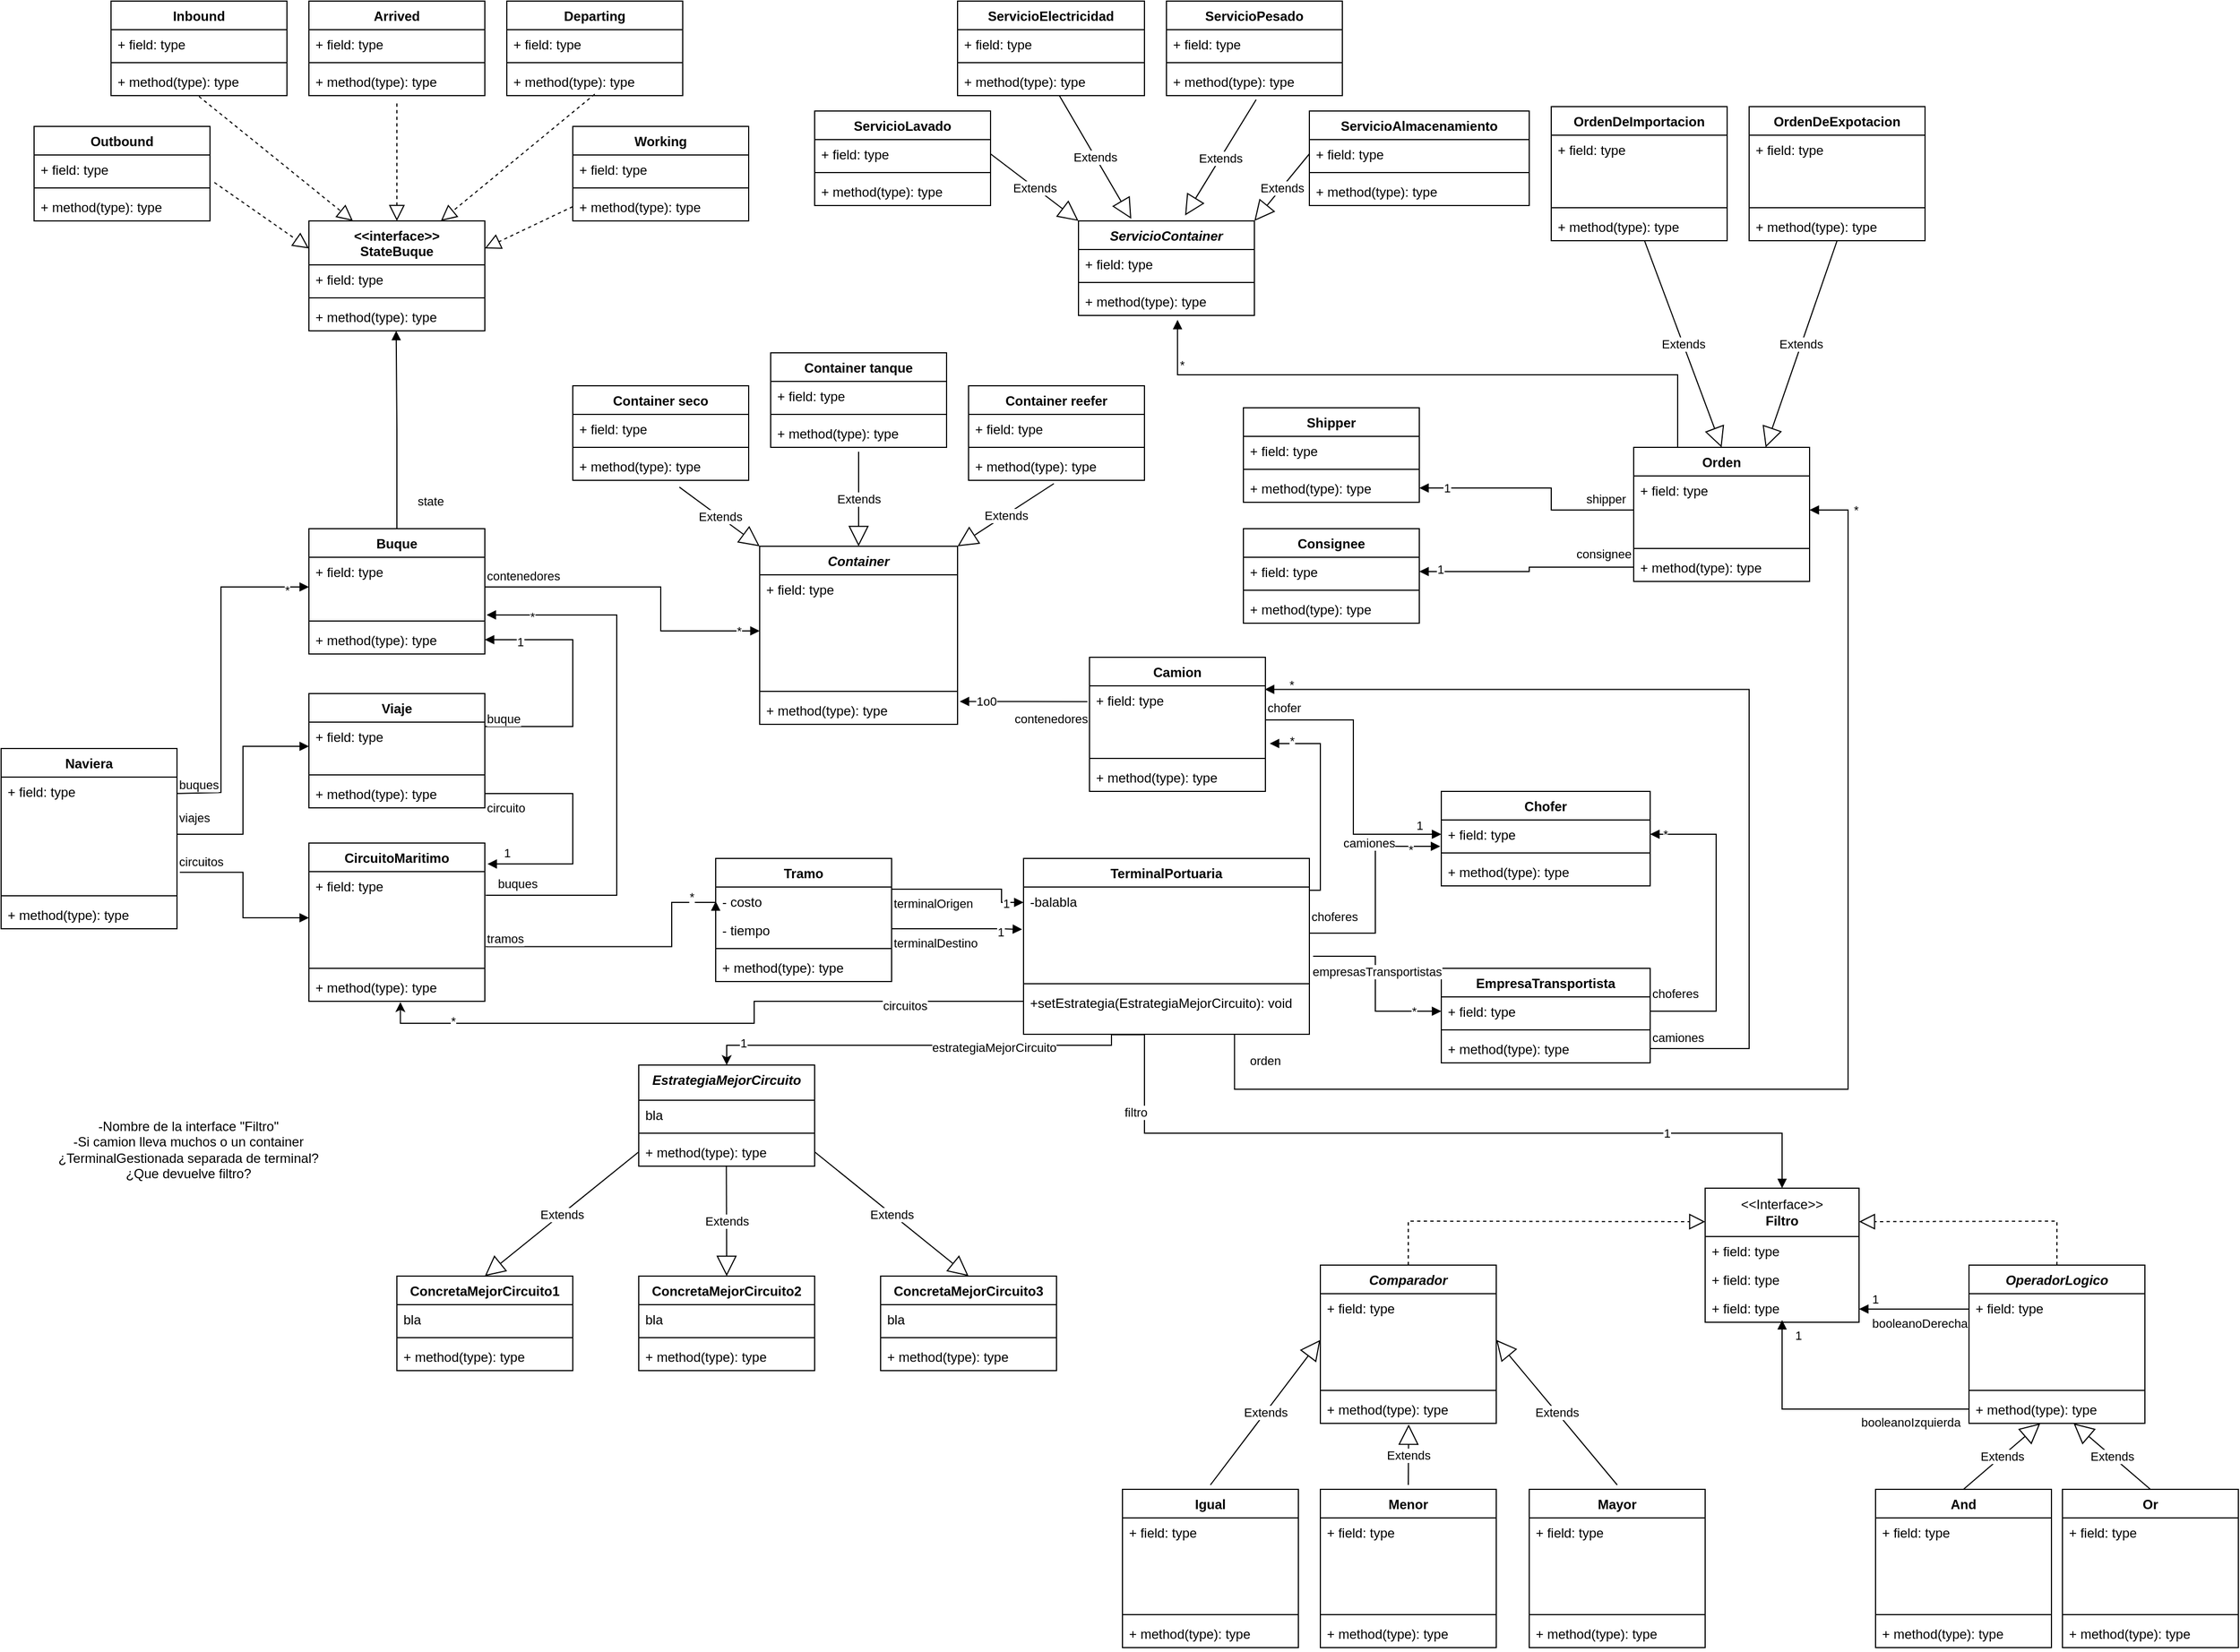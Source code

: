 <mxfile version="22.1.0" type="device">
  <diagram name="Page-1" id="Bg7L-60ixiPv-B5YUjp7">
    <mxGraphModel dx="1591" dy="1760" grid="1" gridSize="10" guides="1" tooltips="1" connect="1" arrows="1" fold="1" page="1" pageScale="1" pageWidth="850" pageHeight="1100" math="0" shadow="0">
      <root>
        <mxCell id="0" />
        <mxCell id="1" parent="0" />
        <mxCell id="WE-86UfTDSxCelhIHue5-42" style="edgeStyle=orthogonalEdgeStyle;rounded=0;orthogonalLoop=1;jettySize=auto;html=1;entryX=0.5;entryY=0;entryDx=0;entryDy=0;" edge="1" parent="1" source="RmBEKMwOj2G0eJP0RZG5-1" target="WE-86UfTDSxCelhIHue5-6">
          <mxGeometry relative="1" as="geometry">
            <Array as="points">
              <mxPoint x="1090" y="670" />
              <mxPoint x="740" y="670" />
            </Array>
          </mxGeometry>
        </mxCell>
        <mxCell id="WE-86UfTDSxCelhIHue5-43" value="1" style="edgeLabel;html=1;align=center;verticalAlign=middle;resizable=0;points=[];" vertex="1" connectable="0" parent="WE-86UfTDSxCelhIHue5-42">
          <mxGeometry x="0.828" y="-2" relative="1" as="geometry">
            <mxPoint as="offset" />
          </mxGeometry>
        </mxCell>
        <mxCell id="WE-86UfTDSxCelhIHue5-45" value="estrategiaMejorCircuito" style="edgeLabel;html=1;align=center;verticalAlign=middle;resizable=0;points=[];" vertex="1" connectable="0" parent="WE-86UfTDSxCelhIHue5-42">
          <mxGeometry x="-0.38" y="2" relative="1" as="geometry">
            <mxPoint as="offset" />
          </mxGeometry>
        </mxCell>
        <mxCell id="RmBEKMwOj2G0eJP0RZG5-1" value="TerminalPortuaria" style="swimlane;fontStyle=1;align=center;verticalAlign=top;childLayout=stackLayout;horizontal=1;startSize=26;horizontalStack=0;resizeParent=1;resizeParentMax=0;resizeLast=0;collapsible=1;marginBottom=0;whiteSpace=wrap;html=1;" parent="1" vertex="1">
          <mxGeometry x="1010" y="500" width="260" height="160" as="geometry" />
        </mxCell>
        <mxCell id="RmBEKMwOj2G0eJP0RZG5-2" value="-balabla" style="text;strokeColor=none;fillColor=none;align=left;verticalAlign=top;spacingLeft=4;spacingRight=4;overflow=hidden;rotatable=0;points=[[0,0.5],[1,0.5]];portConstraint=eastwest;whiteSpace=wrap;html=1;" parent="RmBEKMwOj2G0eJP0RZG5-1" vertex="1">
          <mxGeometry y="26" width="260" height="84" as="geometry" />
        </mxCell>
        <mxCell id="RmBEKMwOj2G0eJP0RZG5-3" value="" style="line;strokeWidth=1;fillColor=none;align=left;verticalAlign=middle;spacingTop=-1;spacingLeft=3;spacingRight=3;rotatable=0;labelPosition=right;points=[];portConstraint=eastwest;strokeColor=inherit;" parent="RmBEKMwOj2G0eJP0RZG5-1" vertex="1">
          <mxGeometry y="110" width="260" height="8" as="geometry" />
        </mxCell>
        <mxCell id="RmBEKMwOj2G0eJP0RZG5-4" value="+setEstrategia(EstrategiaMejorCircuito): void" style="text;strokeColor=none;fillColor=none;align=left;verticalAlign=top;spacingLeft=4;spacingRight=4;overflow=hidden;rotatable=0;points=[[0,0.5],[1,0.5]];portConstraint=eastwest;whiteSpace=wrap;html=1;" parent="RmBEKMwOj2G0eJP0RZG5-1" vertex="1">
          <mxGeometry y="118" width="260" height="42" as="geometry" />
        </mxCell>
        <mxCell id="RmBEKMwOj2G0eJP0RZG5-22" value="Naviera" style="swimlane;fontStyle=1;align=center;verticalAlign=top;childLayout=stackLayout;horizontal=1;startSize=26;horizontalStack=0;resizeParent=1;resizeParentMax=0;resizeLast=0;collapsible=1;marginBottom=0;whiteSpace=wrap;html=1;" parent="1" vertex="1">
          <mxGeometry x="80" y="400" width="160" height="164" as="geometry" />
        </mxCell>
        <mxCell id="RmBEKMwOj2G0eJP0RZG5-23" value="+ field: type" style="text;strokeColor=none;fillColor=none;align=left;verticalAlign=top;spacingLeft=4;spacingRight=4;overflow=hidden;rotatable=0;points=[[0,0.5],[1,0.5]];portConstraint=eastwest;whiteSpace=wrap;html=1;" parent="RmBEKMwOj2G0eJP0RZG5-22" vertex="1">
          <mxGeometry y="26" width="160" height="104" as="geometry" />
        </mxCell>
        <mxCell id="RmBEKMwOj2G0eJP0RZG5-24" value="" style="line;strokeWidth=1;fillColor=none;align=left;verticalAlign=middle;spacingTop=-1;spacingLeft=3;spacingRight=3;rotatable=0;labelPosition=right;points=[];portConstraint=eastwest;strokeColor=inherit;" parent="RmBEKMwOj2G0eJP0RZG5-22" vertex="1">
          <mxGeometry y="130" width="160" height="8" as="geometry" />
        </mxCell>
        <mxCell id="RmBEKMwOj2G0eJP0RZG5-25" value="+ method(type): type" style="text;strokeColor=none;fillColor=none;align=left;verticalAlign=top;spacingLeft=4;spacingRight=4;overflow=hidden;rotatable=0;points=[[0,0.5],[1,0.5]];portConstraint=eastwest;whiteSpace=wrap;html=1;" parent="RmBEKMwOj2G0eJP0RZG5-22" vertex="1">
          <mxGeometry y="138" width="160" height="26" as="geometry" />
        </mxCell>
        <mxCell id="RmBEKMwOj2G0eJP0RZG5-26" value="Buque" style="swimlane;fontStyle=1;align=center;verticalAlign=top;childLayout=stackLayout;horizontal=1;startSize=26;horizontalStack=0;resizeParent=1;resizeParentMax=0;resizeLast=0;collapsible=1;marginBottom=0;whiteSpace=wrap;html=1;" parent="1" vertex="1">
          <mxGeometry x="360" y="200" width="160" height="114" as="geometry" />
        </mxCell>
        <mxCell id="RmBEKMwOj2G0eJP0RZG5-27" value="+ field: type" style="text;strokeColor=none;fillColor=none;align=left;verticalAlign=top;spacingLeft=4;spacingRight=4;overflow=hidden;rotatable=0;points=[[0,0.5],[1,0.5]];portConstraint=eastwest;whiteSpace=wrap;html=1;" parent="RmBEKMwOj2G0eJP0RZG5-26" vertex="1">
          <mxGeometry y="26" width="160" height="54" as="geometry" />
        </mxCell>
        <mxCell id="RmBEKMwOj2G0eJP0RZG5-28" value="" style="line;strokeWidth=1;fillColor=none;align=left;verticalAlign=middle;spacingTop=-1;spacingLeft=3;spacingRight=3;rotatable=0;labelPosition=right;points=[];portConstraint=eastwest;strokeColor=inherit;" parent="RmBEKMwOj2G0eJP0RZG5-26" vertex="1">
          <mxGeometry y="80" width="160" height="8" as="geometry" />
        </mxCell>
        <mxCell id="RmBEKMwOj2G0eJP0RZG5-29" value="+ method(type): type" style="text;strokeColor=none;fillColor=none;align=left;verticalAlign=top;spacingLeft=4;spacingRight=4;overflow=hidden;rotatable=0;points=[[0,0.5],[1,0.5]];portConstraint=eastwest;whiteSpace=wrap;html=1;" parent="RmBEKMwOj2G0eJP0RZG5-26" vertex="1">
          <mxGeometry y="88" width="160" height="26" as="geometry" />
        </mxCell>
        <mxCell id="RmBEKMwOj2G0eJP0RZG5-30" value="buques" style="endArrow=block;endFill=1;html=1;edgeStyle=orthogonalEdgeStyle;align=left;verticalAlign=top;rounded=0;entryX=0;entryY=0.5;entryDx=0;entryDy=0;exitX=0.997;exitY=0.143;exitDx=0;exitDy=0;exitPerimeter=0;" parent="1" source="RmBEKMwOj2G0eJP0RZG5-23" target="RmBEKMwOj2G0eJP0RZG5-27" edge="1">
          <mxGeometry x="-0.998" y="21" relative="1" as="geometry">
            <mxPoint x="260" y="410" as="sourcePoint" />
            <mxPoint x="450" y="540" as="targetPoint" />
            <mxPoint as="offset" />
            <Array as="points">
              <mxPoint x="243" y="441" />
              <mxPoint x="280" y="440" />
              <mxPoint x="280" y="253" />
            </Array>
          </mxGeometry>
        </mxCell>
        <mxCell id="RmBEKMwOj2G0eJP0RZG5-32" value="*" style="edgeLabel;html=1;align=center;verticalAlign=middle;resizable=0;points=[];" parent="RmBEKMwOj2G0eJP0RZG5-30" vertex="1" connectable="0">
          <mxGeometry x="0.773" y="-4" relative="1" as="geometry">
            <mxPoint x="15" y="-1" as="offset" />
          </mxGeometry>
        </mxCell>
        <mxCell id="RmBEKMwOj2G0eJP0RZG5-33" value="CircuitoMaritimo" style="swimlane;fontStyle=1;align=center;verticalAlign=top;childLayout=stackLayout;horizontal=1;startSize=26;horizontalStack=0;resizeParent=1;resizeParentMax=0;resizeLast=0;collapsible=1;marginBottom=0;whiteSpace=wrap;html=1;" parent="1" vertex="1">
          <mxGeometry x="360" y="486" width="160" height="144" as="geometry" />
        </mxCell>
        <mxCell id="RmBEKMwOj2G0eJP0RZG5-34" value="+ field: type" style="text;strokeColor=none;fillColor=none;align=left;verticalAlign=top;spacingLeft=4;spacingRight=4;overflow=hidden;rotatable=0;points=[[0,0.5],[1,0.5]];portConstraint=eastwest;whiteSpace=wrap;html=1;" parent="RmBEKMwOj2G0eJP0RZG5-33" vertex="1">
          <mxGeometry y="26" width="160" height="84" as="geometry" />
        </mxCell>
        <mxCell id="RmBEKMwOj2G0eJP0RZG5-35" value="" style="line;strokeWidth=1;fillColor=none;align=left;verticalAlign=middle;spacingTop=-1;spacingLeft=3;spacingRight=3;rotatable=0;labelPosition=right;points=[];portConstraint=eastwest;strokeColor=inherit;" parent="RmBEKMwOj2G0eJP0RZG5-33" vertex="1">
          <mxGeometry y="110" width="160" height="8" as="geometry" />
        </mxCell>
        <mxCell id="RmBEKMwOj2G0eJP0RZG5-36" value="+ method(type): type" style="text;strokeColor=none;fillColor=none;align=left;verticalAlign=top;spacingLeft=4;spacingRight=4;overflow=hidden;rotatable=0;points=[[0,0.5],[1,0.5]];portConstraint=eastwest;whiteSpace=wrap;html=1;" parent="RmBEKMwOj2G0eJP0RZG5-33" vertex="1">
          <mxGeometry y="118" width="160" height="26" as="geometry" />
        </mxCell>
        <mxCell id="RmBEKMwOj2G0eJP0RZG5-37" value="circuitos" style="endArrow=block;endFill=1;html=1;edgeStyle=orthogonalEdgeStyle;align=left;verticalAlign=top;rounded=0;entryX=0;entryY=0.5;entryDx=0;entryDy=0;exitX=1.016;exitY=0.833;exitDx=0;exitDy=0;exitPerimeter=0;" parent="1" source="RmBEKMwOj2G0eJP0RZG5-23" target="RmBEKMwOj2G0eJP0RZG5-34" edge="1">
          <mxGeometry x="-1" y="23" relative="1" as="geometry">
            <mxPoint x="260" y="530" as="sourcePoint" />
            <mxPoint x="420" y="530" as="targetPoint" />
            <mxPoint x="-3" as="offset" />
          </mxGeometry>
        </mxCell>
        <mxCell id="RmBEKMwOj2G0eJP0RZG5-42" value="Tramo" style="swimlane;fontStyle=1;align=center;verticalAlign=top;childLayout=stackLayout;horizontal=1;startSize=26;horizontalStack=0;resizeParent=1;resizeParentMax=0;resizeLast=0;collapsible=1;marginBottom=0;whiteSpace=wrap;html=1;" parent="1" vertex="1">
          <mxGeometry x="730" y="500" width="160" height="112" as="geometry" />
        </mxCell>
        <mxCell id="JZPC67pvM7lkTWEqG_JS-88" value="- costo" style="text;strokeColor=none;fillColor=none;align=left;verticalAlign=top;spacingLeft=4;spacingRight=4;overflow=hidden;rotatable=0;points=[[0,0.5],[1,0.5]];portConstraint=eastwest;whiteSpace=wrap;html=1;" parent="RmBEKMwOj2G0eJP0RZG5-42" vertex="1">
          <mxGeometry y="26" width="160" height="26" as="geometry" />
        </mxCell>
        <mxCell id="JZPC67pvM7lkTWEqG_JS-89" value="- tiempo" style="text;strokeColor=none;fillColor=none;align=left;verticalAlign=top;spacingLeft=4;spacingRight=4;overflow=hidden;rotatable=0;points=[[0,0.5],[1,0.5]];portConstraint=eastwest;whiteSpace=wrap;html=1;" parent="RmBEKMwOj2G0eJP0RZG5-42" vertex="1">
          <mxGeometry y="52" width="160" height="26" as="geometry" />
        </mxCell>
        <mxCell id="RmBEKMwOj2G0eJP0RZG5-44" value="" style="line;strokeWidth=1;fillColor=none;align=left;verticalAlign=middle;spacingTop=-1;spacingLeft=3;spacingRight=3;rotatable=0;labelPosition=right;points=[];portConstraint=eastwest;strokeColor=inherit;" parent="RmBEKMwOj2G0eJP0RZG5-42" vertex="1">
          <mxGeometry y="78" width="160" height="8" as="geometry" />
        </mxCell>
        <mxCell id="RmBEKMwOj2G0eJP0RZG5-52" value="terminalDestino" style="endArrow=block;endFill=1;html=1;edgeStyle=orthogonalEdgeStyle;align=left;verticalAlign=top;rounded=0;entryX=-0.005;entryY=0.459;entryDx=0;entryDy=0;entryPerimeter=0;" parent="RmBEKMwOj2G0eJP0RZG5-42" target="RmBEKMwOj2G0eJP0RZG5-2" edge="1">
          <mxGeometry x="-1" relative="1" as="geometry">
            <mxPoint x="160" y="64" as="sourcePoint" />
            <mxPoint x="240" y="64" as="targetPoint" />
            <Array as="points">
              <mxPoint x="260" y="65" />
            </Array>
          </mxGeometry>
        </mxCell>
        <mxCell id="RmBEKMwOj2G0eJP0RZG5-54" value="1" style="edgeLabel;html=1;align=center;verticalAlign=middle;resizable=0;points=[];" parent="RmBEKMwOj2G0eJP0RZG5-52" vertex="1" connectable="0">
          <mxGeometry x="0.667" y="-3" relative="1" as="geometry">
            <mxPoint as="offset" />
          </mxGeometry>
        </mxCell>
        <mxCell id="RmBEKMwOj2G0eJP0RZG5-45" value="+ method(type): type" style="text;strokeColor=none;fillColor=none;align=left;verticalAlign=top;spacingLeft=4;spacingRight=4;overflow=hidden;rotatable=0;points=[[0,0.5],[1,0.5]];portConstraint=eastwest;whiteSpace=wrap;html=1;" parent="RmBEKMwOj2G0eJP0RZG5-42" vertex="1">
          <mxGeometry y="86" width="160" height="26" as="geometry" />
        </mxCell>
        <mxCell id="RmBEKMwOj2G0eJP0RZG5-46" value="tramos" style="endArrow=block;endFill=1;html=1;edgeStyle=orthogonalEdgeStyle;align=left;verticalAlign=top;rounded=0;entryX=0;entryY=0.5;entryDx=0;entryDy=0;exitX=1.005;exitY=0.812;exitDx=0;exitDy=0;exitPerimeter=0;" parent="1" source="RmBEKMwOj2G0eJP0RZG5-34" edge="1" target="JZPC67pvM7lkTWEqG_JS-88">
          <mxGeometry x="-1" y="20" relative="1" as="geometry">
            <mxPoint x="630" y="528.58" as="sourcePoint" />
            <mxPoint x="779.2" y="544.408" as="targetPoint" />
            <Array as="points">
              <mxPoint x="690" y="580" />
              <mxPoint x="690" y="540" />
              <mxPoint x="730" y="540" />
            </Array>
            <mxPoint x="-1" as="offset" />
          </mxGeometry>
        </mxCell>
        <mxCell id="RmBEKMwOj2G0eJP0RZG5-48" value="*" style="edgeLabel;html=1;align=center;verticalAlign=middle;resizable=0;points=[];" parent="RmBEKMwOj2G0eJP0RZG5-46" vertex="1" connectable="0">
          <mxGeometry x="0.719" y="-1" relative="1" as="geometry">
            <mxPoint x="12" y="-6" as="offset" />
          </mxGeometry>
        </mxCell>
        <mxCell id="RmBEKMwOj2G0eJP0RZG5-49" value="terminalOrigen" style="endArrow=block;endFill=1;html=1;edgeStyle=orthogonalEdgeStyle;align=left;verticalAlign=top;rounded=0;exitX=1;exitY=0.25;exitDx=0;exitDy=0;entryX=0;entryY=0.25;entryDx=0;entryDy=0;" parent="1" source="RmBEKMwOj2G0eJP0RZG5-42" target="RmBEKMwOj2G0eJP0RZG5-1" edge="1">
          <mxGeometry x="-1" relative="1" as="geometry">
            <mxPoint x="955" y="640" as="sourcePoint" />
            <mxPoint x="990" y="540" as="targetPoint" />
            <Array as="points">
              <mxPoint x="990" y="528" />
              <mxPoint x="990" y="540" />
            </Array>
          </mxGeometry>
        </mxCell>
        <mxCell id="RmBEKMwOj2G0eJP0RZG5-51" value="1" style="edgeLabel;html=1;align=center;verticalAlign=middle;resizable=0;points=[];" parent="RmBEKMwOj2G0eJP0RZG5-49" vertex="1" connectable="0">
          <mxGeometry x="0.747" y="-1" relative="1" as="geometry">
            <mxPoint as="offset" />
          </mxGeometry>
        </mxCell>
        <mxCell id="RmBEKMwOj2G0eJP0RZG5-55" value="buques" style="endArrow=block;endFill=1;html=1;edgeStyle=orthogonalEdgeStyle;align=left;verticalAlign=top;rounded=0;exitX=1.005;exitY=0.256;exitDx=0;exitDy=0;exitPerimeter=0;entryX=1.01;entryY=0.972;entryDx=0;entryDy=0;entryPerimeter=0;" parent="1" source="RmBEKMwOj2G0eJP0RZG5-34" target="RmBEKMwOj2G0eJP0RZG5-27" edge="1">
          <mxGeometry x="-0.963" y="24" relative="1" as="geometry">
            <mxPoint x="690" y="430" as="sourcePoint" />
            <mxPoint x="850" y="430" as="targetPoint" />
            <Array as="points">
              <mxPoint x="640" y="534" />
              <mxPoint x="640" y="278" />
            </Array>
            <mxPoint as="offset" />
          </mxGeometry>
        </mxCell>
        <mxCell id="RmBEKMwOj2G0eJP0RZG5-57" value="*" style="edgeLabel;html=1;align=center;verticalAlign=middle;resizable=0;points=[];" parent="RmBEKMwOj2G0eJP0RZG5-55" vertex="1" connectable="0">
          <mxGeometry x="0.834" y="1" relative="1" as="geometry">
            <mxPoint as="offset" />
          </mxGeometry>
        </mxCell>
        <mxCell id="RmBEKMwOj2G0eJP0RZG5-58" value="Viaje" style="swimlane;fontStyle=1;align=center;verticalAlign=top;childLayout=stackLayout;horizontal=1;startSize=26;horizontalStack=0;resizeParent=1;resizeParentMax=0;resizeLast=0;collapsible=1;marginBottom=0;whiteSpace=wrap;html=1;" parent="1" vertex="1">
          <mxGeometry x="360" y="350" width="160" height="104" as="geometry" />
        </mxCell>
        <mxCell id="RmBEKMwOj2G0eJP0RZG5-59" value="+ field: type" style="text;strokeColor=none;fillColor=none;align=left;verticalAlign=top;spacingLeft=4;spacingRight=4;overflow=hidden;rotatable=0;points=[[0,0.5],[1,0.5]];portConstraint=eastwest;whiteSpace=wrap;html=1;" parent="RmBEKMwOj2G0eJP0RZG5-58" vertex="1">
          <mxGeometry y="26" width="160" height="44" as="geometry" />
        </mxCell>
        <mxCell id="RmBEKMwOj2G0eJP0RZG5-60" value="" style="line;strokeWidth=1;fillColor=none;align=left;verticalAlign=middle;spacingTop=-1;spacingLeft=3;spacingRight=3;rotatable=0;labelPosition=right;points=[];portConstraint=eastwest;strokeColor=inherit;" parent="RmBEKMwOj2G0eJP0RZG5-58" vertex="1">
          <mxGeometry y="70" width="160" height="8" as="geometry" />
        </mxCell>
        <mxCell id="RmBEKMwOj2G0eJP0RZG5-61" value="+ method(type): type" style="text;strokeColor=none;fillColor=none;align=left;verticalAlign=top;spacingLeft=4;spacingRight=4;overflow=hidden;rotatable=0;points=[[0,0.5],[1,0.5]];portConstraint=eastwest;whiteSpace=wrap;html=1;" parent="RmBEKMwOj2G0eJP0RZG5-58" vertex="1">
          <mxGeometry y="78" width="160" height="26" as="geometry" />
        </mxCell>
        <mxCell id="RmBEKMwOj2G0eJP0RZG5-62" value="viajes" style="endArrow=block;endFill=1;html=1;edgeStyle=orthogonalEdgeStyle;align=left;verticalAlign=top;rounded=0;exitX=1;exitY=0.5;exitDx=0;exitDy=0;entryX=0;entryY=0.5;entryDx=0;entryDy=0;" parent="1" source="RmBEKMwOj2G0eJP0RZG5-23" target="RmBEKMwOj2G0eJP0RZG5-59" edge="1">
          <mxGeometry x="-1" y="28" relative="1" as="geometry">
            <mxPoint x="180" y="330" as="sourcePoint" />
            <mxPoint x="340" y="270" as="targetPoint" />
            <mxPoint as="offset" />
          </mxGeometry>
        </mxCell>
        <mxCell id="RmBEKMwOj2G0eJP0RZG5-64" value="buque" style="endArrow=block;endFill=1;html=1;edgeStyle=orthogonalEdgeStyle;align=left;verticalAlign=top;rounded=0;exitX=1;exitY=0.25;exitDx=0;exitDy=0;entryX=1;entryY=0.5;entryDx=0;entryDy=0;" parent="1" source="RmBEKMwOj2G0eJP0RZG5-58" target="RmBEKMwOj2G0eJP0RZG5-29" edge="1">
          <mxGeometry x="-1" y="-16" relative="1" as="geometry">
            <mxPoint x="620" y="280" as="sourcePoint" />
            <mxPoint x="640" y="380" as="targetPoint" />
            <Array as="points">
              <mxPoint x="520" y="380" />
              <mxPoint x="600" y="380" />
              <mxPoint x="600" y="301" />
            </Array>
            <mxPoint x="16" y="-16" as="offset" />
          </mxGeometry>
        </mxCell>
        <mxCell id="RmBEKMwOj2G0eJP0RZG5-66" value="1" style="edgeLabel;html=1;align=center;verticalAlign=middle;resizable=0;points=[];" parent="RmBEKMwOj2G0eJP0RZG5-64" vertex="1" connectable="0">
          <mxGeometry x="0.742" y="2" relative="1" as="geometry">
            <mxPoint as="offset" />
          </mxGeometry>
        </mxCell>
        <mxCell id="RmBEKMwOj2G0eJP0RZG5-67" value="circuito" style="endArrow=block;endFill=1;html=1;edgeStyle=orthogonalEdgeStyle;align=left;verticalAlign=top;rounded=0;exitX=1;exitY=0.5;exitDx=0;exitDy=0;entryX=1.015;entryY=0.132;entryDx=0;entryDy=0;entryPerimeter=0;" parent="1" source="RmBEKMwOj2G0eJP0RZG5-61" target="RmBEKMwOj2G0eJP0RZG5-33" edge="1">
          <mxGeometry x="-1" relative="1" as="geometry">
            <mxPoint x="670" y="230" as="sourcePoint" />
            <mxPoint x="680" y="550" as="targetPoint" />
            <Array as="points">
              <mxPoint x="600" y="441" />
              <mxPoint x="600" y="505" />
            </Array>
          </mxGeometry>
        </mxCell>
        <mxCell id="RmBEKMwOj2G0eJP0RZG5-69" value="1" style="edgeLabel;html=1;align=center;verticalAlign=middle;resizable=0;points=[];" parent="RmBEKMwOj2G0eJP0RZG5-67" vertex="1" connectable="0">
          <mxGeometry x="0.847" y="1" relative="1" as="geometry">
            <mxPoint y="-11" as="offset" />
          </mxGeometry>
        </mxCell>
        <mxCell id="RmBEKMwOj2G0eJP0RZG5-70" value="&lt;i&gt;Container&lt;/i&gt;" style="swimlane;fontStyle=1;align=center;verticalAlign=top;childLayout=stackLayout;horizontal=1;startSize=26;horizontalStack=0;resizeParent=1;resizeParentMax=0;resizeLast=0;collapsible=1;marginBottom=0;whiteSpace=wrap;html=1;" parent="1" vertex="1">
          <mxGeometry x="770" y="216" width="180" height="162" as="geometry" />
        </mxCell>
        <mxCell id="RmBEKMwOj2G0eJP0RZG5-71" value="+ field: type" style="text;strokeColor=none;fillColor=none;align=left;verticalAlign=top;spacingLeft=4;spacingRight=4;overflow=hidden;rotatable=0;points=[[0,0.5],[1,0.5]];portConstraint=eastwest;whiteSpace=wrap;html=1;" parent="RmBEKMwOj2G0eJP0RZG5-70" vertex="1">
          <mxGeometry y="26" width="180" height="102" as="geometry" />
        </mxCell>
        <mxCell id="RmBEKMwOj2G0eJP0RZG5-72" value="" style="line;strokeWidth=1;fillColor=none;align=left;verticalAlign=middle;spacingTop=-1;spacingLeft=3;spacingRight=3;rotatable=0;labelPosition=right;points=[];portConstraint=eastwest;strokeColor=inherit;" parent="RmBEKMwOj2G0eJP0RZG5-70" vertex="1">
          <mxGeometry y="128" width="180" height="8" as="geometry" />
        </mxCell>
        <mxCell id="RmBEKMwOj2G0eJP0RZG5-73" value="+ method(type): type" style="text;strokeColor=none;fillColor=none;align=left;verticalAlign=top;spacingLeft=4;spacingRight=4;overflow=hidden;rotatable=0;points=[[0,0.5],[1,0.5]];portConstraint=eastwest;whiteSpace=wrap;html=1;" parent="RmBEKMwOj2G0eJP0RZG5-70" vertex="1">
          <mxGeometry y="136" width="180" height="26" as="geometry" />
        </mxCell>
        <mxCell id="RmBEKMwOj2G0eJP0RZG5-74" value="contenedores" style="endArrow=block;endFill=1;html=1;edgeStyle=orthogonalEdgeStyle;align=left;verticalAlign=top;rounded=0;exitX=1;exitY=0.5;exitDx=0;exitDy=0;entryX=0;entryY=0.5;entryDx=0;entryDy=0;" parent="1" source="RmBEKMwOj2G0eJP0RZG5-27" target="RmBEKMwOj2G0eJP0RZG5-71" edge="1">
          <mxGeometry x="-1" y="23" relative="1" as="geometry">
            <mxPoint x="710" y="380" as="sourcePoint" />
            <mxPoint x="750" y="250" as="targetPoint" />
            <Array as="points">
              <mxPoint x="680" y="253" />
              <mxPoint x="680" y="293" />
            </Array>
            <mxPoint as="offset" />
          </mxGeometry>
        </mxCell>
        <mxCell id="JZPC67pvM7lkTWEqG_JS-92" value="*" style="edgeLabel;html=1;align=center;verticalAlign=middle;resizable=0;points=[];" parent="RmBEKMwOj2G0eJP0RZG5-74" vertex="1" connectable="0">
          <mxGeometry x="0.926" relative="1" as="geometry">
            <mxPoint x="-9" as="offset" />
          </mxGeometry>
        </mxCell>
        <mxCell id="RmBEKMwOj2G0eJP0RZG5-76" value="Container seco" style="swimlane;fontStyle=1;align=center;verticalAlign=top;childLayout=stackLayout;horizontal=1;startSize=26;horizontalStack=0;resizeParent=1;resizeParentMax=0;resizeLast=0;collapsible=1;marginBottom=0;whiteSpace=wrap;html=1;" parent="1" vertex="1">
          <mxGeometry x="600" y="70" width="160" height="86" as="geometry" />
        </mxCell>
        <mxCell id="RmBEKMwOj2G0eJP0RZG5-77" value="+ field: type" style="text;strokeColor=none;fillColor=none;align=left;verticalAlign=top;spacingLeft=4;spacingRight=4;overflow=hidden;rotatable=0;points=[[0,0.5],[1,0.5]];portConstraint=eastwest;whiteSpace=wrap;html=1;" parent="RmBEKMwOj2G0eJP0RZG5-76" vertex="1">
          <mxGeometry y="26" width="160" height="26" as="geometry" />
        </mxCell>
        <mxCell id="RmBEKMwOj2G0eJP0RZG5-78" value="" style="line;strokeWidth=1;fillColor=none;align=left;verticalAlign=middle;spacingTop=-1;spacingLeft=3;spacingRight=3;rotatable=0;labelPosition=right;points=[];portConstraint=eastwest;strokeColor=inherit;" parent="RmBEKMwOj2G0eJP0RZG5-76" vertex="1">
          <mxGeometry y="52" width="160" height="8" as="geometry" />
        </mxCell>
        <mxCell id="RmBEKMwOj2G0eJP0RZG5-79" value="+ method(type): type" style="text;strokeColor=none;fillColor=none;align=left;verticalAlign=top;spacingLeft=4;spacingRight=4;overflow=hidden;rotatable=0;points=[[0,0.5],[1,0.5]];portConstraint=eastwest;whiteSpace=wrap;html=1;" parent="RmBEKMwOj2G0eJP0RZG5-76" vertex="1">
          <mxGeometry y="60" width="160" height="26" as="geometry" />
        </mxCell>
        <mxCell id="RmBEKMwOj2G0eJP0RZG5-80" value="Container reefer" style="swimlane;fontStyle=1;align=center;verticalAlign=top;childLayout=stackLayout;horizontal=1;startSize=26;horizontalStack=0;resizeParent=1;resizeParentMax=0;resizeLast=0;collapsible=1;marginBottom=0;whiteSpace=wrap;html=1;" parent="1" vertex="1">
          <mxGeometry x="960" y="70" width="160" height="86" as="geometry" />
        </mxCell>
        <mxCell id="RmBEKMwOj2G0eJP0RZG5-81" value="+ field: type" style="text;strokeColor=none;fillColor=none;align=left;verticalAlign=top;spacingLeft=4;spacingRight=4;overflow=hidden;rotatable=0;points=[[0,0.5],[1,0.5]];portConstraint=eastwest;whiteSpace=wrap;html=1;" parent="RmBEKMwOj2G0eJP0RZG5-80" vertex="1">
          <mxGeometry y="26" width="160" height="26" as="geometry" />
        </mxCell>
        <mxCell id="RmBEKMwOj2G0eJP0RZG5-82" value="" style="line;strokeWidth=1;fillColor=none;align=left;verticalAlign=middle;spacingTop=-1;spacingLeft=3;spacingRight=3;rotatable=0;labelPosition=right;points=[];portConstraint=eastwest;strokeColor=inherit;" parent="RmBEKMwOj2G0eJP0RZG5-80" vertex="1">
          <mxGeometry y="52" width="160" height="8" as="geometry" />
        </mxCell>
        <mxCell id="RmBEKMwOj2G0eJP0RZG5-83" value="+ method(type): type" style="text;strokeColor=none;fillColor=none;align=left;verticalAlign=top;spacingLeft=4;spacingRight=4;overflow=hidden;rotatable=0;points=[[0,0.5],[1,0.5]];portConstraint=eastwest;whiteSpace=wrap;html=1;" parent="RmBEKMwOj2G0eJP0RZG5-80" vertex="1">
          <mxGeometry y="60" width="160" height="26" as="geometry" />
        </mxCell>
        <mxCell id="RmBEKMwOj2G0eJP0RZG5-84" value="Container tanque" style="swimlane;fontStyle=1;align=center;verticalAlign=top;childLayout=stackLayout;horizontal=1;startSize=26;horizontalStack=0;resizeParent=1;resizeParentMax=0;resizeLast=0;collapsible=1;marginBottom=0;whiteSpace=wrap;html=1;" parent="1" vertex="1">
          <mxGeometry x="780" y="40" width="160" height="86" as="geometry" />
        </mxCell>
        <mxCell id="RmBEKMwOj2G0eJP0RZG5-85" value="+ field: type" style="text;strokeColor=none;fillColor=none;align=left;verticalAlign=top;spacingLeft=4;spacingRight=4;overflow=hidden;rotatable=0;points=[[0,0.5],[1,0.5]];portConstraint=eastwest;whiteSpace=wrap;html=1;" parent="RmBEKMwOj2G0eJP0RZG5-84" vertex="1">
          <mxGeometry y="26" width="160" height="26" as="geometry" />
        </mxCell>
        <mxCell id="RmBEKMwOj2G0eJP0RZG5-86" value="" style="line;strokeWidth=1;fillColor=none;align=left;verticalAlign=middle;spacingTop=-1;spacingLeft=3;spacingRight=3;rotatable=0;labelPosition=right;points=[];portConstraint=eastwest;strokeColor=inherit;" parent="RmBEKMwOj2G0eJP0RZG5-84" vertex="1">
          <mxGeometry y="52" width="160" height="8" as="geometry" />
        </mxCell>
        <mxCell id="RmBEKMwOj2G0eJP0RZG5-87" value="+ method(type): type" style="text;strokeColor=none;fillColor=none;align=left;verticalAlign=top;spacingLeft=4;spacingRight=4;overflow=hidden;rotatable=0;points=[[0,0.5],[1,0.5]];portConstraint=eastwest;whiteSpace=wrap;html=1;" parent="RmBEKMwOj2G0eJP0RZG5-84" vertex="1">
          <mxGeometry y="60" width="160" height="26" as="geometry" />
        </mxCell>
        <mxCell id="RmBEKMwOj2G0eJP0RZG5-88" value="Extends" style="endArrow=block;endSize=16;endFill=0;html=1;rounded=0;exitX=0.606;exitY=1.238;exitDx=0;exitDy=0;entryX=0;entryY=0;entryDx=0;entryDy=0;exitPerimeter=0;" parent="1" source="RmBEKMwOj2G0eJP0RZG5-79" target="RmBEKMwOj2G0eJP0RZG5-70" edge="1">
          <mxGeometry width="160" relative="1" as="geometry">
            <mxPoint x="810" y="180" as="sourcePoint" />
            <mxPoint x="970" y="180" as="targetPoint" />
          </mxGeometry>
        </mxCell>
        <mxCell id="RmBEKMwOj2G0eJP0RZG5-89" value="Extends" style="endArrow=block;endSize=16;endFill=0;html=1;rounded=0;exitX=0.5;exitY=1.154;exitDx=0;exitDy=0;entryX=0.5;entryY=0;entryDx=0;entryDy=0;exitPerimeter=0;" parent="1" source="RmBEKMwOj2G0eJP0RZG5-87" target="RmBEKMwOj2G0eJP0RZG5-70" edge="1">
          <mxGeometry width="160" relative="1" as="geometry">
            <mxPoint x="1000" y="240" as="sourcePoint" />
            <mxPoint x="1130" y="321" as="targetPoint" />
          </mxGeometry>
        </mxCell>
        <mxCell id="RmBEKMwOj2G0eJP0RZG5-90" value="Extends" style="endArrow=block;endSize=16;endFill=0;html=1;rounded=0;entryX=1;entryY=0;entryDx=0;entryDy=0;exitX=0.485;exitY=1.115;exitDx=0;exitDy=0;exitPerimeter=0;" parent="1" source="RmBEKMwOj2G0eJP0RZG5-83" target="RmBEKMwOj2G0eJP0RZG5-70" edge="1">
          <mxGeometry width="160" relative="1" as="geometry">
            <mxPoint x="1030" y="304" as="sourcePoint" />
            <mxPoint x="1190" y="304" as="targetPoint" />
            <Array as="points" />
          </mxGeometry>
        </mxCell>
        <mxCell id="RmBEKMwOj2G0eJP0RZG5-103" value="EmpresaTransportista" style="swimlane;fontStyle=1;align=center;verticalAlign=top;childLayout=stackLayout;horizontal=1;startSize=26;horizontalStack=0;resizeParent=1;resizeParentMax=0;resizeLast=0;collapsible=1;marginBottom=0;whiteSpace=wrap;html=1;" parent="1" vertex="1">
          <mxGeometry x="1390" y="600" width="190" height="86" as="geometry" />
        </mxCell>
        <mxCell id="RmBEKMwOj2G0eJP0RZG5-104" value="+ field: type" style="text;strokeColor=none;fillColor=none;align=left;verticalAlign=top;spacingLeft=4;spacingRight=4;overflow=hidden;rotatable=0;points=[[0,0.5],[1,0.5]];portConstraint=eastwest;whiteSpace=wrap;html=1;" parent="RmBEKMwOj2G0eJP0RZG5-103" vertex="1">
          <mxGeometry y="26" width="190" height="26" as="geometry" />
        </mxCell>
        <mxCell id="RmBEKMwOj2G0eJP0RZG5-105" value="" style="line;strokeWidth=1;fillColor=none;align=left;verticalAlign=middle;spacingTop=-1;spacingLeft=3;spacingRight=3;rotatable=0;labelPosition=right;points=[];portConstraint=eastwest;strokeColor=inherit;" parent="RmBEKMwOj2G0eJP0RZG5-103" vertex="1">
          <mxGeometry y="52" width="190" height="8" as="geometry" />
        </mxCell>
        <mxCell id="RmBEKMwOj2G0eJP0RZG5-106" value="+ method(type): type" style="text;strokeColor=none;fillColor=none;align=left;verticalAlign=top;spacingLeft=4;spacingRight=4;overflow=hidden;rotatable=0;points=[[0,0.5],[1,0.5]];portConstraint=eastwest;whiteSpace=wrap;html=1;" parent="RmBEKMwOj2G0eJP0RZG5-103" vertex="1">
          <mxGeometry y="60" width="190" height="26" as="geometry" />
        </mxCell>
        <mxCell id="RmBEKMwOj2G0eJP0RZG5-107" value="Chofer" style="swimlane;fontStyle=1;align=center;verticalAlign=top;childLayout=stackLayout;horizontal=1;startSize=26;horizontalStack=0;resizeParent=1;resizeParentMax=0;resizeLast=0;collapsible=1;marginBottom=0;whiteSpace=wrap;html=1;" parent="1" vertex="1">
          <mxGeometry x="1390" y="439" width="190" height="86" as="geometry" />
        </mxCell>
        <mxCell id="RmBEKMwOj2G0eJP0RZG5-108" value="+ field: type" style="text;strokeColor=none;fillColor=none;align=left;verticalAlign=top;spacingLeft=4;spacingRight=4;overflow=hidden;rotatable=0;points=[[0,0.5],[1,0.5]];portConstraint=eastwest;whiteSpace=wrap;html=1;" parent="RmBEKMwOj2G0eJP0RZG5-107" vertex="1">
          <mxGeometry y="26" width="190" height="26" as="geometry" />
        </mxCell>
        <mxCell id="RmBEKMwOj2G0eJP0RZG5-109" value="" style="line;strokeWidth=1;fillColor=none;align=left;verticalAlign=middle;spacingTop=-1;spacingLeft=3;spacingRight=3;rotatable=0;labelPosition=right;points=[];portConstraint=eastwest;strokeColor=inherit;" parent="RmBEKMwOj2G0eJP0RZG5-107" vertex="1">
          <mxGeometry y="52" width="190" height="8" as="geometry" />
        </mxCell>
        <mxCell id="RmBEKMwOj2G0eJP0RZG5-110" value="+ method(type): type" style="text;strokeColor=none;fillColor=none;align=left;verticalAlign=top;spacingLeft=4;spacingRight=4;overflow=hidden;rotatable=0;points=[[0,0.5],[1,0.5]];portConstraint=eastwest;whiteSpace=wrap;html=1;" parent="RmBEKMwOj2G0eJP0RZG5-107" vertex="1">
          <mxGeometry y="60" width="190" height="26" as="geometry" />
        </mxCell>
        <mxCell id="RmBEKMwOj2G0eJP0RZG5-111" value="Camion" style="swimlane;fontStyle=1;align=center;verticalAlign=top;childLayout=stackLayout;horizontal=1;startSize=26;horizontalStack=0;resizeParent=1;resizeParentMax=0;resizeLast=0;collapsible=1;marginBottom=0;whiteSpace=wrap;html=1;" parent="1" vertex="1">
          <mxGeometry x="1070" y="317" width="160" height="122" as="geometry" />
        </mxCell>
        <mxCell id="RmBEKMwOj2G0eJP0RZG5-112" value="+ field: type" style="text;strokeColor=none;fillColor=none;align=left;verticalAlign=top;spacingLeft=4;spacingRight=4;overflow=hidden;rotatable=0;points=[[0,0.5],[1,0.5]];portConstraint=eastwest;whiteSpace=wrap;html=1;" parent="RmBEKMwOj2G0eJP0RZG5-111" vertex="1">
          <mxGeometry y="26" width="160" height="62" as="geometry" />
        </mxCell>
        <mxCell id="RmBEKMwOj2G0eJP0RZG5-113" value="" style="line;strokeWidth=1;fillColor=none;align=left;verticalAlign=middle;spacingTop=-1;spacingLeft=3;spacingRight=3;rotatable=0;labelPosition=right;points=[];portConstraint=eastwest;strokeColor=inherit;" parent="RmBEKMwOj2G0eJP0RZG5-111" vertex="1">
          <mxGeometry y="88" width="160" height="8" as="geometry" />
        </mxCell>
        <mxCell id="RmBEKMwOj2G0eJP0RZG5-114" value="+ method(type): type" style="text;strokeColor=none;fillColor=none;align=left;verticalAlign=top;spacingLeft=4;spacingRight=4;overflow=hidden;rotatable=0;points=[[0,0.5],[1,0.5]];portConstraint=eastwest;whiteSpace=wrap;html=1;" parent="RmBEKMwOj2G0eJP0RZG5-111" vertex="1">
          <mxGeometry y="96" width="160" height="26" as="geometry" />
        </mxCell>
        <mxCell id="RmBEKMwOj2G0eJP0RZG5-115" value="chofer" style="endArrow=block;endFill=1;html=1;edgeStyle=orthogonalEdgeStyle;align=left;verticalAlign=top;rounded=0;exitX=1;exitY=0.5;exitDx=0;exitDy=0;entryX=0;entryY=0.5;entryDx=0;entryDy=0;" parent="1" source="RmBEKMwOj2G0eJP0RZG5-112" target="RmBEKMwOj2G0eJP0RZG5-108" edge="1">
          <mxGeometry x="-1" y="24" relative="1" as="geometry">
            <mxPoint x="1240" y="320" as="sourcePoint" />
            <mxPoint x="1400" y="320" as="targetPoint" />
            <mxPoint as="offset" />
          </mxGeometry>
        </mxCell>
        <mxCell id="RmBEKMwOj2G0eJP0RZG5-116" value="*" style="edgeLabel;resizable=0;html=1;align=left;verticalAlign=bottom;" parent="RmBEKMwOj2G0eJP0RZG5-115" connectable="0" vertex="1">
          <mxGeometry x="-1" relative="1" as="geometry">
            <mxPoint x="20" y="-24" as="offset" />
          </mxGeometry>
        </mxCell>
        <mxCell id="RmBEKMwOj2G0eJP0RZG5-118" value="1" style="edgeLabel;html=1;align=center;verticalAlign=middle;resizable=0;points=[];" parent="RmBEKMwOj2G0eJP0RZG5-115" vertex="1" connectable="0">
          <mxGeometry x="0.44" relative="1" as="geometry">
            <mxPoint x="54" y="-8" as="offset" />
          </mxGeometry>
        </mxCell>
        <mxCell id="RmBEKMwOj2G0eJP0RZG5-119" value="contenedores" style="endArrow=block;endFill=1;html=1;edgeStyle=orthogonalEdgeStyle;align=left;verticalAlign=top;rounded=0;entryX=1.011;entryY=0.2;entryDx=0;entryDy=0;entryPerimeter=0;exitX=-0.012;exitY=0.231;exitDx=0;exitDy=0;exitPerimeter=0;" parent="1" source="RmBEKMwOj2G0eJP0RZG5-112" target="RmBEKMwOj2G0eJP0RZG5-73" edge="1">
          <mxGeometry x="0.174" y="3" relative="1" as="geometry">
            <mxPoint x="1010" y="430" as="sourcePoint" />
            <mxPoint x="1180" y="430" as="targetPoint" />
            <mxPoint as="offset" />
          </mxGeometry>
        </mxCell>
        <mxCell id="RmBEKMwOj2G0eJP0RZG5-123" value="1o0" style="edgeLabel;html=1;align=center;verticalAlign=middle;resizable=0;points=[];" parent="RmBEKMwOj2G0eJP0RZG5-119" vertex="1" connectable="0">
          <mxGeometry x="0.627" relative="1" as="geometry">
            <mxPoint x="2" as="offset" />
          </mxGeometry>
        </mxCell>
        <mxCell id="RmBEKMwOj2G0eJP0RZG5-125" value="empresasTransportistas" style="endArrow=block;endFill=1;html=1;edgeStyle=orthogonalEdgeStyle;align=left;verticalAlign=top;rounded=0;exitX=1.013;exitY=0.75;exitDx=0;exitDy=0;exitPerimeter=0;entryX=0;entryY=0.5;entryDx=0;entryDy=0;" parent="1" source="RmBEKMwOj2G0eJP0RZG5-2" target="RmBEKMwOj2G0eJP0RZG5-104" edge="1">
          <mxGeometry x="-1" y="-2" relative="1" as="geometry">
            <mxPoint x="1180" y="790" as="sourcePoint" />
            <mxPoint x="1340" y="790" as="targetPoint" />
            <mxPoint x="-2" y="-1" as="offset" />
          </mxGeometry>
        </mxCell>
        <mxCell id="RmBEKMwOj2G0eJP0RZG5-127" value="*" style="edgeLabel;html=1;align=center;verticalAlign=middle;resizable=0;points=[];" parent="RmBEKMwOj2G0eJP0RZG5-125" vertex="1" connectable="0">
          <mxGeometry x="0.696" relative="1" as="geometry">
            <mxPoint as="offset" />
          </mxGeometry>
        </mxCell>
        <mxCell id="RmBEKMwOj2G0eJP0RZG5-128" value="choferes" style="endArrow=block;endFill=1;html=1;edgeStyle=orthogonalEdgeStyle;align=left;verticalAlign=top;rounded=0;exitX=1;exitY=0.5;exitDx=0;exitDy=0;entryX=-0.005;entryY=0.923;entryDx=0;entryDy=0;entryPerimeter=0;" parent="1" source="RmBEKMwOj2G0eJP0RZG5-2" target="RmBEKMwOj2G0eJP0RZG5-108" edge="1">
          <mxGeometry x="-1" y="28" relative="1" as="geometry">
            <mxPoint x="1160" y="710" as="sourcePoint" />
            <mxPoint x="1320" y="710" as="targetPoint" />
            <mxPoint as="offset" />
          </mxGeometry>
        </mxCell>
        <mxCell id="RmBEKMwOj2G0eJP0RZG5-130" value="*" style="edgeLabel;html=1;align=center;verticalAlign=middle;resizable=0;points=[];" parent="RmBEKMwOj2G0eJP0RZG5-128" vertex="1" connectable="0">
          <mxGeometry x="0.727" y="-3" relative="1" as="geometry">
            <mxPoint as="offset" />
          </mxGeometry>
        </mxCell>
        <mxCell id="RmBEKMwOj2G0eJP0RZG5-131" value="camiones" style="endArrow=block;endFill=1;html=1;edgeStyle=orthogonalEdgeStyle;align=left;verticalAlign=top;rounded=0;exitX=1;exitY=0.202;exitDx=0;exitDy=0;exitPerimeter=0;entryX=1.025;entryY=0.846;entryDx=0;entryDy=0;entryPerimeter=0;" parent="1" source="RmBEKMwOj2G0eJP0RZG5-2" target="RmBEKMwOj2G0eJP0RZG5-112" edge="1">
          <mxGeometry x="-0.885" y="-29" relative="1" as="geometry">
            <mxPoint x="1410" y="560" as="sourcePoint" />
            <mxPoint x="1570" y="560" as="targetPoint" />
            <Array as="points">
              <mxPoint x="1280" y="529" />
              <mxPoint x="1280" y="396" />
            </Array>
            <mxPoint y="-58" as="offset" />
          </mxGeometry>
        </mxCell>
        <mxCell id="RmBEKMwOj2G0eJP0RZG5-133" value="*" style="edgeLabel;html=1;align=center;verticalAlign=middle;resizable=0;points=[];" parent="RmBEKMwOj2G0eJP0RZG5-131" vertex="1" connectable="0">
          <mxGeometry x="0.659" y="-3" relative="1" as="geometry">
            <mxPoint x="-15" as="offset" />
          </mxGeometry>
        </mxCell>
        <mxCell id="RmBEKMwOj2G0eJP0RZG5-134" value="Shipper" style="swimlane;fontStyle=1;align=center;verticalAlign=top;childLayout=stackLayout;horizontal=1;startSize=26;horizontalStack=0;resizeParent=1;resizeParentMax=0;resizeLast=0;collapsible=1;marginBottom=0;whiteSpace=wrap;html=1;" parent="1" vertex="1">
          <mxGeometry x="1210" y="90" width="160" height="86" as="geometry" />
        </mxCell>
        <mxCell id="RmBEKMwOj2G0eJP0RZG5-135" value="+ field: type" style="text;strokeColor=none;fillColor=none;align=left;verticalAlign=top;spacingLeft=4;spacingRight=4;overflow=hidden;rotatable=0;points=[[0,0.5],[1,0.5]];portConstraint=eastwest;whiteSpace=wrap;html=1;" parent="RmBEKMwOj2G0eJP0RZG5-134" vertex="1">
          <mxGeometry y="26" width="160" height="26" as="geometry" />
        </mxCell>
        <mxCell id="RmBEKMwOj2G0eJP0RZG5-136" value="" style="line;strokeWidth=1;fillColor=none;align=left;verticalAlign=middle;spacingTop=-1;spacingLeft=3;spacingRight=3;rotatable=0;labelPosition=right;points=[];portConstraint=eastwest;strokeColor=inherit;" parent="RmBEKMwOj2G0eJP0RZG5-134" vertex="1">
          <mxGeometry y="52" width="160" height="8" as="geometry" />
        </mxCell>
        <mxCell id="RmBEKMwOj2G0eJP0RZG5-137" value="+ method(type): type" style="text;strokeColor=none;fillColor=none;align=left;verticalAlign=top;spacingLeft=4;spacingRight=4;overflow=hidden;rotatable=0;points=[[0,0.5],[1,0.5]];portConstraint=eastwest;whiteSpace=wrap;html=1;" parent="RmBEKMwOj2G0eJP0RZG5-134" vertex="1">
          <mxGeometry y="60" width="160" height="26" as="geometry" />
        </mxCell>
        <mxCell id="RmBEKMwOj2G0eJP0RZG5-138" value="Consignee" style="swimlane;fontStyle=1;align=center;verticalAlign=top;childLayout=stackLayout;horizontal=1;startSize=26;horizontalStack=0;resizeParent=1;resizeParentMax=0;resizeLast=0;collapsible=1;marginBottom=0;whiteSpace=wrap;html=1;" parent="1" vertex="1">
          <mxGeometry x="1210" y="200" width="160" height="86" as="geometry" />
        </mxCell>
        <mxCell id="RmBEKMwOj2G0eJP0RZG5-139" value="+ field: type" style="text;strokeColor=none;fillColor=none;align=left;verticalAlign=top;spacingLeft=4;spacingRight=4;overflow=hidden;rotatable=0;points=[[0,0.5],[1,0.5]];portConstraint=eastwest;whiteSpace=wrap;html=1;" parent="RmBEKMwOj2G0eJP0RZG5-138" vertex="1">
          <mxGeometry y="26" width="160" height="26" as="geometry" />
        </mxCell>
        <mxCell id="RmBEKMwOj2G0eJP0RZG5-140" value="" style="line;strokeWidth=1;fillColor=none;align=left;verticalAlign=middle;spacingTop=-1;spacingLeft=3;spacingRight=3;rotatable=0;labelPosition=right;points=[];portConstraint=eastwest;strokeColor=inherit;" parent="RmBEKMwOj2G0eJP0RZG5-138" vertex="1">
          <mxGeometry y="52" width="160" height="8" as="geometry" />
        </mxCell>
        <mxCell id="RmBEKMwOj2G0eJP0RZG5-141" value="+ method(type): type" style="text;strokeColor=none;fillColor=none;align=left;verticalAlign=top;spacingLeft=4;spacingRight=4;overflow=hidden;rotatable=0;points=[[0,0.5],[1,0.5]];portConstraint=eastwest;whiteSpace=wrap;html=1;" parent="RmBEKMwOj2G0eJP0RZG5-138" vertex="1">
          <mxGeometry y="60" width="160" height="26" as="geometry" />
        </mxCell>
        <mxCell id="vs6b08LKDzyNSFZ8_k8M-2" value="&amp;lt;&amp;lt;interface&amp;gt;&amp;gt;&lt;br&gt;StateBuque" style="swimlane;fontStyle=1;align=center;verticalAlign=top;childLayout=stackLayout;horizontal=1;startSize=40;horizontalStack=0;resizeParent=1;resizeParentMax=0;resizeLast=0;collapsible=1;marginBottom=0;whiteSpace=wrap;html=1;" parent="1" vertex="1">
          <mxGeometry x="360" y="-80" width="160" height="100" as="geometry" />
        </mxCell>
        <mxCell id="vs6b08LKDzyNSFZ8_k8M-3" value="+ field: type" style="text;strokeColor=none;fillColor=none;align=left;verticalAlign=top;spacingLeft=4;spacingRight=4;overflow=hidden;rotatable=0;points=[[0,0.5],[1,0.5]];portConstraint=eastwest;whiteSpace=wrap;html=1;" parent="vs6b08LKDzyNSFZ8_k8M-2" vertex="1">
          <mxGeometry y="40" width="160" height="26" as="geometry" />
        </mxCell>
        <mxCell id="vs6b08LKDzyNSFZ8_k8M-4" value="" style="line;strokeWidth=1;fillColor=none;align=left;verticalAlign=middle;spacingTop=-1;spacingLeft=3;spacingRight=3;rotatable=0;labelPosition=right;points=[];portConstraint=eastwest;strokeColor=inherit;" parent="vs6b08LKDzyNSFZ8_k8M-2" vertex="1">
          <mxGeometry y="66" width="160" height="8" as="geometry" />
        </mxCell>
        <mxCell id="vs6b08LKDzyNSFZ8_k8M-5" value="+ method(type): type" style="text;strokeColor=none;fillColor=none;align=left;verticalAlign=top;spacingLeft=4;spacingRight=4;overflow=hidden;rotatable=0;points=[[0,0.5],[1,0.5]];portConstraint=eastwest;whiteSpace=wrap;html=1;" parent="vs6b08LKDzyNSFZ8_k8M-2" vertex="1">
          <mxGeometry y="74" width="160" height="26" as="geometry" />
        </mxCell>
        <mxCell id="vs6b08LKDzyNSFZ8_k8M-6" value="Outbound" style="swimlane;fontStyle=1;align=center;verticalAlign=top;childLayout=stackLayout;horizontal=1;startSize=26;horizontalStack=0;resizeParent=1;resizeParentMax=0;resizeLast=0;collapsible=1;marginBottom=0;whiteSpace=wrap;html=1;" parent="1" vertex="1">
          <mxGeometry x="110" y="-166" width="160" height="86" as="geometry" />
        </mxCell>
        <mxCell id="vs6b08LKDzyNSFZ8_k8M-7" value="+ field: type" style="text;strokeColor=none;fillColor=none;align=left;verticalAlign=top;spacingLeft=4;spacingRight=4;overflow=hidden;rotatable=0;points=[[0,0.5],[1,0.5]];portConstraint=eastwest;whiteSpace=wrap;html=1;" parent="vs6b08LKDzyNSFZ8_k8M-6" vertex="1">
          <mxGeometry y="26" width="160" height="26" as="geometry" />
        </mxCell>
        <mxCell id="vs6b08LKDzyNSFZ8_k8M-8" value="" style="line;strokeWidth=1;fillColor=none;align=left;verticalAlign=middle;spacingTop=-1;spacingLeft=3;spacingRight=3;rotatable=0;labelPosition=right;points=[];portConstraint=eastwest;strokeColor=inherit;" parent="vs6b08LKDzyNSFZ8_k8M-6" vertex="1">
          <mxGeometry y="52" width="160" height="8" as="geometry" />
        </mxCell>
        <mxCell id="vs6b08LKDzyNSFZ8_k8M-9" value="+ method(type): type" style="text;strokeColor=none;fillColor=none;align=left;verticalAlign=top;spacingLeft=4;spacingRight=4;overflow=hidden;rotatable=0;points=[[0,0.5],[1,0.5]];portConstraint=eastwest;whiteSpace=wrap;html=1;" parent="vs6b08LKDzyNSFZ8_k8M-6" vertex="1">
          <mxGeometry y="60" width="160" height="26" as="geometry" />
        </mxCell>
        <mxCell id="vs6b08LKDzyNSFZ8_k8M-10" value="Inbound" style="swimlane;fontStyle=1;align=center;verticalAlign=top;childLayout=stackLayout;horizontal=1;startSize=26;horizontalStack=0;resizeParent=1;resizeParentMax=0;resizeLast=0;collapsible=1;marginBottom=0;whiteSpace=wrap;html=1;" parent="1" vertex="1">
          <mxGeometry x="180" y="-280" width="160" height="86" as="geometry" />
        </mxCell>
        <mxCell id="vs6b08LKDzyNSFZ8_k8M-11" value="+ field: type" style="text;strokeColor=none;fillColor=none;align=left;verticalAlign=top;spacingLeft=4;spacingRight=4;overflow=hidden;rotatable=0;points=[[0,0.5],[1,0.5]];portConstraint=eastwest;whiteSpace=wrap;html=1;" parent="vs6b08LKDzyNSFZ8_k8M-10" vertex="1">
          <mxGeometry y="26" width="160" height="26" as="geometry" />
        </mxCell>
        <mxCell id="vs6b08LKDzyNSFZ8_k8M-12" value="" style="line;strokeWidth=1;fillColor=none;align=left;verticalAlign=middle;spacingTop=-1;spacingLeft=3;spacingRight=3;rotatable=0;labelPosition=right;points=[];portConstraint=eastwest;strokeColor=inherit;" parent="vs6b08LKDzyNSFZ8_k8M-10" vertex="1">
          <mxGeometry y="52" width="160" height="8" as="geometry" />
        </mxCell>
        <mxCell id="vs6b08LKDzyNSFZ8_k8M-13" value="+ method(type): type" style="text;strokeColor=none;fillColor=none;align=left;verticalAlign=top;spacingLeft=4;spacingRight=4;overflow=hidden;rotatable=0;points=[[0,0.5],[1,0.5]];portConstraint=eastwest;whiteSpace=wrap;html=1;" parent="vs6b08LKDzyNSFZ8_k8M-10" vertex="1">
          <mxGeometry y="60" width="160" height="26" as="geometry" />
        </mxCell>
        <mxCell id="vs6b08LKDzyNSFZ8_k8M-14" value="Arrived" style="swimlane;fontStyle=1;align=center;verticalAlign=top;childLayout=stackLayout;horizontal=1;startSize=26;horizontalStack=0;resizeParent=1;resizeParentMax=0;resizeLast=0;collapsible=1;marginBottom=0;whiteSpace=wrap;html=1;" parent="1" vertex="1">
          <mxGeometry x="360" y="-280" width="160" height="86" as="geometry" />
        </mxCell>
        <mxCell id="vs6b08LKDzyNSFZ8_k8M-15" value="+ field: type" style="text;strokeColor=none;fillColor=none;align=left;verticalAlign=top;spacingLeft=4;spacingRight=4;overflow=hidden;rotatable=0;points=[[0,0.5],[1,0.5]];portConstraint=eastwest;whiteSpace=wrap;html=1;" parent="vs6b08LKDzyNSFZ8_k8M-14" vertex="1">
          <mxGeometry y="26" width="160" height="26" as="geometry" />
        </mxCell>
        <mxCell id="vs6b08LKDzyNSFZ8_k8M-16" value="" style="line;strokeWidth=1;fillColor=none;align=left;verticalAlign=middle;spacingTop=-1;spacingLeft=3;spacingRight=3;rotatable=0;labelPosition=right;points=[];portConstraint=eastwest;strokeColor=inherit;" parent="vs6b08LKDzyNSFZ8_k8M-14" vertex="1">
          <mxGeometry y="52" width="160" height="8" as="geometry" />
        </mxCell>
        <mxCell id="vs6b08LKDzyNSFZ8_k8M-17" value="+ method(type): type" style="text;strokeColor=none;fillColor=none;align=left;verticalAlign=top;spacingLeft=4;spacingRight=4;overflow=hidden;rotatable=0;points=[[0,0.5],[1,0.5]];portConstraint=eastwest;whiteSpace=wrap;html=1;" parent="vs6b08LKDzyNSFZ8_k8M-14" vertex="1">
          <mxGeometry y="60" width="160" height="26" as="geometry" />
        </mxCell>
        <mxCell id="vs6b08LKDzyNSFZ8_k8M-18" value="Departing" style="swimlane;fontStyle=1;align=center;verticalAlign=top;childLayout=stackLayout;horizontal=1;startSize=26;horizontalStack=0;resizeParent=1;resizeParentMax=0;resizeLast=0;collapsible=1;marginBottom=0;whiteSpace=wrap;html=1;" parent="1" vertex="1">
          <mxGeometry x="540" y="-280" width="160" height="86" as="geometry" />
        </mxCell>
        <mxCell id="vs6b08LKDzyNSFZ8_k8M-19" value="+ field: type" style="text;strokeColor=none;fillColor=none;align=left;verticalAlign=top;spacingLeft=4;spacingRight=4;overflow=hidden;rotatable=0;points=[[0,0.5],[1,0.5]];portConstraint=eastwest;whiteSpace=wrap;html=1;" parent="vs6b08LKDzyNSFZ8_k8M-18" vertex="1">
          <mxGeometry y="26" width="160" height="26" as="geometry" />
        </mxCell>
        <mxCell id="vs6b08LKDzyNSFZ8_k8M-20" value="" style="line;strokeWidth=1;fillColor=none;align=left;verticalAlign=middle;spacingTop=-1;spacingLeft=3;spacingRight=3;rotatable=0;labelPosition=right;points=[];portConstraint=eastwest;strokeColor=inherit;" parent="vs6b08LKDzyNSFZ8_k8M-18" vertex="1">
          <mxGeometry y="52" width="160" height="8" as="geometry" />
        </mxCell>
        <mxCell id="vs6b08LKDzyNSFZ8_k8M-21" value="+ method(type): type" style="text;strokeColor=none;fillColor=none;align=left;verticalAlign=top;spacingLeft=4;spacingRight=4;overflow=hidden;rotatable=0;points=[[0,0.5],[1,0.5]];portConstraint=eastwest;whiteSpace=wrap;html=1;" parent="vs6b08LKDzyNSFZ8_k8M-18" vertex="1">
          <mxGeometry y="60" width="160" height="26" as="geometry" />
        </mxCell>
        <mxCell id="vs6b08LKDzyNSFZ8_k8M-22" value="Working" style="swimlane;fontStyle=1;align=center;verticalAlign=top;childLayout=stackLayout;horizontal=1;startSize=26;horizontalStack=0;resizeParent=1;resizeParentMax=0;resizeLast=0;collapsible=1;marginBottom=0;whiteSpace=wrap;html=1;" parent="1" vertex="1">
          <mxGeometry x="600" y="-166" width="160" height="86" as="geometry" />
        </mxCell>
        <mxCell id="vs6b08LKDzyNSFZ8_k8M-23" value="+ field: type" style="text;strokeColor=none;fillColor=none;align=left;verticalAlign=top;spacingLeft=4;spacingRight=4;overflow=hidden;rotatable=0;points=[[0,0.5],[1,0.5]];portConstraint=eastwest;whiteSpace=wrap;html=1;" parent="vs6b08LKDzyNSFZ8_k8M-22" vertex="1">
          <mxGeometry y="26" width="160" height="26" as="geometry" />
        </mxCell>
        <mxCell id="vs6b08LKDzyNSFZ8_k8M-24" value="" style="line;strokeWidth=1;fillColor=none;align=left;verticalAlign=middle;spacingTop=-1;spacingLeft=3;spacingRight=3;rotatable=0;labelPosition=right;points=[];portConstraint=eastwest;strokeColor=inherit;" parent="vs6b08LKDzyNSFZ8_k8M-22" vertex="1">
          <mxGeometry y="52" width="160" height="8" as="geometry" />
        </mxCell>
        <mxCell id="vs6b08LKDzyNSFZ8_k8M-25" value="+ method(type): type" style="text;strokeColor=none;fillColor=none;align=left;verticalAlign=top;spacingLeft=4;spacingRight=4;overflow=hidden;rotatable=0;points=[[0,0.5],[1,0.5]];portConstraint=eastwest;whiteSpace=wrap;html=1;" parent="vs6b08LKDzyNSFZ8_k8M-22" vertex="1">
          <mxGeometry y="60" width="160" height="26" as="geometry" />
        </mxCell>
        <mxCell id="vs6b08LKDzyNSFZ8_k8M-28" value="" style="endArrow=block;dashed=1;endFill=0;endSize=12;html=1;rounded=0;entryX=0;entryY=0.25;entryDx=0;entryDy=0;exitX=1.025;exitY=0.962;exitDx=0;exitDy=0;exitPerimeter=0;" parent="1" source="vs6b08LKDzyNSFZ8_k8M-7" target="vs6b08LKDzyNSFZ8_k8M-2" edge="1">
          <mxGeometry width="160" relative="1" as="geometry">
            <mxPoint x="200" y="20" as="sourcePoint" />
            <mxPoint x="360" y="20" as="targetPoint" />
          </mxGeometry>
        </mxCell>
        <mxCell id="vs6b08LKDzyNSFZ8_k8M-29" value="" style="endArrow=block;dashed=1;endFill=0;endSize=12;html=1;rounded=0;exitX=0;exitY=0.5;exitDx=0;exitDy=0;entryX=1;entryY=0.25;entryDx=0;entryDy=0;" parent="1" source="vs6b08LKDzyNSFZ8_k8M-25" target="vs6b08LKDzyNSFZ8_k8M-2" edge="1">
          <mxGeometry width="160" relative="1" as="geometry">
            <mxPoint x="610" y="40" as="sourcePoint" />
            <mxPoint x="770" y="40" as="targetPoint" />
          </mxGeometry>
        </mxCell>
        <mxCell id="vs6b08LKDzyNSFZ8_k8M-30" value="" style="endArrow=block;dashed=1;endFill=0;endSize=12;html=1;rounded=0;exitX=0.5;exitY=1.03;exitDx=0;exitDy=0;exitPerimeter=0;entryX=0.25;entryY=0;entryDx=0;entryDy=0;" parent="1" source="vs6b08LKDzyNSFZ8_k8M-13" target="vs6b08LKDzyNSFZ8_k8M-2" edge="1">
          <mxGeometry width="160" relative="1" as="geometry">
            <mxPoint x="260" y="-130" as="sourcePoint" />
            <mxPoint x="420" y="-130" as="targetPoint" />
          </mxGeometry>
        </mxCell>
        <mxCell id="vs6b08LKDzyNSFZ8_k8M-31" value="" style="endArrow=block;dashed=1;endFill=0;endSize=12;html=1;rounded=0;entryX=0.5;entryY=0;entryDx=0;entryDy=0;exitX=0.5;exitY=1.273;exitDx=0;exitDy=0;exitPerimeter=0;" parent="1" source="vs6b08LKDzyNSFZ8_k8M-17" target="vs6b08LKDzyNSFZ8_k8M-2" edge="1">
          <mxGeometry width="160" relative="1" as="geometry">
            <mxPoint x="430" y="-170" as="sourcePoint" />
            <mxPoint x="550" y="-120" as="targetPoint" />
          </mxGeometry>
        </mxCell>
        <mxCell id="vs6b08LKDzyNSFZ8_k8M-32" value="" style="endArrow=block;dashed=1;endFill=0;endSize=12;html=1;rounded=0;exitX=0.5;exitY=0.949;exitDx=0;exitDy=0;exitPerimeter=0;entryX=0.75;entryY=0;entryDx=0;entryDy=0;" parent="1" source="vs6b08LKDzyNSFZ8_k8M-21" target="vs6b08LKDzyNSFZ8_k8M-2" edge="1">
          <mxGeometry width="160" relative="1" as="geometry">
            <mxPoint x="510" y="-130" as="sourcePoint" />
            <mxPoint x="670" y="-130" as="targetPoint" />
          </mxGeometry>
        </mxCell>
        <mxCell id="vs6b08LKDzyNSFZ8_k8M-34" value="state" style="endArrow=block;endFill=1;html=1;edgeStyle=orthogonalEdgeStyle;align=left;verticalAlign=top;rounded=0;exitX=0.5;exitY=0;exitDx=0;exitDy=0;entryX=0.496;entryY=1;entryDx=0;entryDy=0;entryPerimeter=0;" parent="1" source="RmBEKMwOj2G0eJP0RZG5-26" target="vs6b08LKDzyNSFZ8_k8M-5" edge="1">
          <mxGeometry x="-0.577" y="-17" relative="1" as="geometry">
            <mxPoint x="220" y="200" as="sourcePoint" />
            <mxPoint x="380" y="200" as="targetPoint" />
            <mxPoint as="offset" />
          </mxGeometry>
        </mxCell>
        <mxCell id="vs6b08LKDzyNSFZ8_k8M-40" value="&lt;i&gt;ServicioContainer&lt;/i&gt;" style="swimlane;fontStyle=1;align=center;verticalAlign=top;childLayout=stackLayout;horizontal=1;startSize=26;horizontalStack=0;resizeParent=1;resizeParentMax=0;resizeLast=0;collapsible=1;marginBottom=0;whiteSpace=wrap;html=1;" parent="1" vertex="1">
          <mxGeometry x="1060" y="-80" width="160" height="86" as="geometry" />
        </mxCell>
        <mxCell id="vs6b08LKDzyNSFZ8_k8M-41" value="+ field: type" style="text;strokeColor=none;fillColor=none;align=left;verticalAlign=top;spacingLeft=4;spacingRight=4;overflow=hidden;rotatable=0;points=[[0,0.5],[1,0.5]];portConstraint=eastwest;whiteSpace=wrap;html=1;" parent="vs6b08LKDzyNSFZ8_k8M-40" vertex="1">
          <mxGeometry y="26" width="160" height="26" as="geometry" />
        </mxCell>
        <mxCell id="vs6b08LKDzyNSFZ8_k8M-42" value="" style="line;strokeWidth=1;fillColor=none;align=left;verticalAlign=middle;spacingTop=-1;spacingLeft=3;spacingRight=3;rotatable=0;labelPosition=right;points=[];portConstraint=eastwest;strokeColor=inherit;" parent="vs6b08LKDzyNSFZ8_k8M-40" vertex="1">
          <mxGeometry y="52" width="160" height="8" as="geometry" />
        </mxCell>
        <mxCell id="vs6b08LKDzyNSFZ8_k8M-43" value="+ method(type): type" style="text;strokeColor=none;fillColor=none;align=left;verticalAlign=top;spacingLeft=4;spacingRight=4;overflow=hidden;rotatable=0;points=[[0,0.5],[1,0.5]];portConstraint=eastwest;whiteSpace=wrap;html=1;" parent="vs6b08LKDzyNSFZ8_k8M-40" vertex="1">
          <mxGeometry y="60" width="160" height="26" as="geometry" />
        </mxCell>
        <mxCell id="vs6b08LKDzyNSFZ8_k8M-44" value="servicios" style="endArrow=block;endFill=1;html=1;edgeStyle=orthogonalEdgeStyle;align=left;verticalAlign=top;rounded=0;exitX=0.25;exitY=0;exitDx=0;exitDy=0;entryX=0.563;entryY=1.154;entryDx=0;entryDy=0;entryPerimeter=0;" parent="1" source="JZPC67pvM7lkTWEqG_JS-104" target="vs6b08LKDzyNSFZ8_k8M-43" edge="1">
          <mxGeometry x="-1" y="25" relative="1" as="geometry">
            <mxPoint x="1040" y="250" as="sourcePoint" />
            <mxPoint x="1220" y="30" as="targetPoint" />
            <Array as="points">
              <mxPoint x="1605" y="60" />
              <mxPoint x="1150" y="60" />
            </Array>
            <mxPoint as="offset" />
          </mxGeometry>
        </mxCell>
        <mxCell id="vs6b08LKDzyNSFZ8_k8M-47" value="*" style="edgeLabel;html=1;align=center;verticalAlign=middle;resizable=0;points=[];" parent="vs6b08LKDzyNSFZ8_k8M-44" vertex="1" connectable="0">
          <mxGeometry x="0.858" y="-4" relative="1" as="geometry">
            <mxPoint as="offset" />
          </mxGeometry>
        </mxCell>
        <mxCell id="vs6b08LKDzyNSFZ8_k8M-48" value="ServicioLavado" style="swimlane;fontStyle=1;align=center;verticalAlign=top;childLayout=stackLayout;horizontal=1;startSize=26;horizontalStack=0;resizeParent=1;resizeParentMax=0;resizeLast=0;collapsible=1;marginBottom=0;whiteSpace=wrap;html=1;" parent="1" vertex="1">
          <mxGeometry x="820" y="-180" width="160" height="86" as="geometry" />
        </mxCell>
        <mxCell id="vs6b08LKDzyNSFZ8_k8M-49" value="+ field: type" style="text;strokeColor=none;fillColor=none;align=left;verticalAlign=top;spacingLeft=4;spacingRight=4;overflow=hidden;rotatable=0;points=[[0,0.5],[1,0.5]];portConstraint=eastwest;whiteSpace=wrap;html=1;" parent="vs6b08LKDzyNSFZ8_k8M-48" vertex="1">
          <mxGeometry y="26" width="160" height="26" as="geometry" />
        </mxCell>
        <mxCell id="vs6b08LKDzyNSFZ8_k8M-50" value="" style="line;strokeWidth=1;fillColor=none;align=left;verticalAlign=middle;spacingTop=-1;spacingLeft=3;spacingRight=3;rotatable=0;labelPosition=right;points=[];portConstraint=eastwest;strokeColor=inherit;" parent="vs6b08LKDzyNSFZ8_k8M-48" vertex="1">
          <mxGeometry y="52" width="160" height="8" as="geometry" />
        </mxCell>
        <mxCell id="vs6b08LKDzyNSFZ8_k8M-51" value="+ method(type): type" style="text;strokeColor=none;fillColor=none;align=left;verticalAlign=top;spacingLeft=4;spacingRight=4;overflow=hidden;rotatable=0;points=[[0,0.5],[1,0.5]];portConstraint=eastwest;whiteSpace=wrap;html=1;" parent="vs6b08LKDzyNSFZ8_k8M-48" vertex="1">
          <mxGeometry y="60" width="160" height="26" as="geometry" />
        </mxCell>
        <mxCell id="vs6b08LKDzyNSFZ8_k8M-52" value="ServicioElectricidad" style="swimlane;fontStyle=1;align=center;verticalAlign=top;childLayout=stackLayout;horizontal=1;startSize=26;horizontalStack=0;resizeParent=1;resizeParentMax=0;resizeLast=0;collapsible=1;marginBottom=0;whiteSpace=wrap;html=1;" parent="1" vertex="1">
          <mxGeometry x="950" y="-280" width="170" height="86" as="geometry" />
        </mxCell>
        <mxCell id="vs6b08LKDzyNSFZ8_k8M-53" value="+ field: type" style="text;strokeColor=none;fillColor=none;align=left;verticalAlign=top;spacingLeft=4;spacingRight=4;overflow=hidden;rotatable=0;points=[[0,0.5],[1,0.5]];portConstraint=eastwest;whiteSpace=wrap;html=1;" parent="vs6b08LKDzyNSFZ8_k8M-52" vertex="1">
          <mxGeometry y="26" width="170" height="26" as="geometry" />
        </mxCell>
        <mxCell id="vs6b08LKDzyNSFZ8_k8M-54" value="" style="line;strokeWidth=1;fillColor=none;align=left;verticalAlign=middle;spacingTop=-1;spacingLeft=3;spacingRight=3;rotatable=0;labelPosition=right;points=[];portConstraint=eastwest;strokeColor=inherit;" parent="vs6b08LKDzyNSFZ8_k8M-52" vertex="1">
          <mxGeometry y="52" width="170" height="8" as="geometry" />
        </mxCell>
        <mxCell id="vs6b08LKDzyNSFZ8_k8M-55" value="+ method(type): type" style="text;strokeColor=none;fillColor=none;align=left;verticalAlign=top;spacingLeft=4;spacingRight=4;overflow=hidden;rotatable=0;points=[[0,0.5],[1,0.5]];portConstraint=eastwest;whiteSpace=wrap;html=1;" parent="vs6b08LKDzyNSFZ8_k8M-52" vertex="1">
          <mxGeometry y="60" width="170" height="26" as="geometry" />
        </mxCell>
        <mxCell id="vs6b08LKDzyNSFZ8_k8M-56" value="ServicioPesado" style="swimlane;fontStyle=1;align=center;verticalAlign=top;childLayout=stackLayout;horizontal=1;startSize=26;horizontalStack=0;resizeParent=1;resizeParentMax=0;resizeLast=0;collapsible=1;marginBottom=0;whiteSpace=wrap;html=1;" parent="1" vertex="1">
          <mxGeometry x="1140" y="-280" width="160" height="86" as="geometry" />
        </mxCell>
        <mxCell id="vs6b08LKDzyNSFZ8_k8M-57" value="+ field: type" style="text;strokeColor=none;fillColor=none;align=left;verticalAlign=top;spacingLeft=4;spacingRight=4;overflow=hidden;rotatable=0;points=[[0,0.5],[1,0.5]];portConstraint=eastwest;whiteSpace=wrap;html=1;" parent="vs6b08LKDzyNSFZ8_k8M-56" vertex="1">
          <mxGeometry y="26" width="160" height="26" as="geometry" />
        </mxCell>
        <mxCell id="vs6b08LKDzyNSFZ8_k8M-58" value="" style="line;strokeWidth=1;fillColor=none;align=left;verticalAlign=middle;spacingTop=-1;spacingLeft=3;spacingRight=3;rotatable=0;labelPosition=right;points=[];portConstraint=eastwest;strokeColor=inherit;" parent="vs6b08LKDzyNSFZ8_k8M-56" vertex="1">
          <mxGeometry y="52" width="160" height="8" as="geometry" />
        </mxCell>
        <mxCell id="vs6b08LKDzyNSFZ8_k8M-59" value="+ method(type): type" style="text;strokeColor=none;fillColor=none;align=left;verticalAlign=top;spacingLeft=4;spacingRight=4;overflow=hidden;rotatable=0;points=[[0,0.5],[1,0.5]];portConstraint=eastwest;whiteSpace=wrap;html=1;" parent="vs6b08LKDzyNSFZ8_k8M-56" vertex="1">
          <mxGeometry y="60" width="160" height="26" as="geometry" />
        </mxCell>
        <mxCell id="vs6b08LKDzyNSFZ8_k8M-60" value="ServicioAlmacenamiento" style="swimlane;fontStyle=1;align=center;verticalAlign=top;childLayout=stackLayout;horizontal=1;startSize=26;horizontalStack=0;resizeParent=1;resizeParentMax=0;resizeLast=0;collapsible=1;marginBottom=0;whiteSpace=wrap;html=1;" parent="1" vertex="1">
          <mxGeometry x="1270" y="-180" width="200" height="86" as="geometry" />
        </mxCell>
        <mxCell id="vs6b08LKDzyNSFZ8_k8M-61" value="+ field: type" style="text;strokeColor=none;fillColor=none;align=left;verticalAlign=top;spacingLeft=4;spacingRight=4;overflow=hidden;rotatable=0;points=[[0,0.5],[1,0.5]];portConstraint=eastwest;whiteSpace=wrap;html=1;" parent="vs6b08LKDzyNSFZ8_k8M-60" vertex="1">
          <mxGeometry y="26" width="200" height="26" as="geometry" />
        </mxCell>
        <mxCell id="vs6b08LKDzyNSFZ8_k8M-62" value="" style="line;strokeWidth=1;fillColor=none;align=left;verticalAlign=middle;spacingTop=-1;spacingLeft=3;spacingRight=3;rotatable=0;labelPosition=right;points=[];portConstraint=eastwest;strokeColor=inherit;" parent="vs6b08LKDzyNSFZ8_k8M-60" vertex="1">
          <mxGeometry y="52" width="200" height="8" as="geometry" />
        </mxCell>
        <mxCell id="vs6b08LKDzyNSFZ8_k8M-63" value="+ method(type): type" style="text;strokeColor=none;fillColor=none;align=left;verticalAlign=top;spacingLeft=4;spacingRight=4;overflow=hidden;rotatable=0;points=[[0,0.5],[1,0.5]];portConstraint=eastwest;whiteSpace=wrap;html=1;" parent="vs6b08LKDzyNSFZ8_k8M-60" vertex="1">
          <mxGeometry y="60" width="200" height="26" as="geometry" />
        </mxCell>
        <mxCell id="vs6b08LKDzyNSFZ8_k8M-64" value="Extends" style="endArrow=block;endSize=16;endFill=0;html=1;rounded=0;exitX=1;exitY=0.5;exitDx=0;exitDy=0;entryX=0;entryY=0;entryDx=0;entryDy=0;" parent="1" source="vs6b08LKDzyNSFZ8_k8M-49" target="vs6b08LKDzyNSFZ8_k8M-40" edge="1">
          <mxGeometry width="160" relative="1" as="geometry">
            <mxPoint x="970" y="-130" as="sourcePoint" />
            <mxPoint x="1130" y="-130" as="targetPoint" />
          </mxGeometry>
        </mxCell>
        <mxCell id="vs6b08LKDzyNSFZ8_k8M-65" value="Extends" style="endArrow=block;endSize=16;endFill=0;html=1;rounded=0;entryX=0.3;entryY=-0.023;entryDx=0;entryDy=0;entryPerimeter=0;" parent="1" source="vs6b08LKDzyNSFZ8_k8M-55" target="vs6b08LKDzyNSFZ8_k8M-40" edge="1">
          <mxGeometry width="160" relative="1" as="geometry">
            <mxPoint x="1100" y="-130" as="sourcePoint" />
            <mxPoint x="1260" y="-130" as="targetPoint" />
          </mxGeometry>
        </mxCell>
        <mxCell id="vs6b08LKDzyNSFZ8_k8M-66" value="Extends" style="endArrow=block;endSize=16;endFill=0;html=1;rounded=0;exitX=0.51;exitY=1.141;exitDx=0;exitDy=0;exitPerimeter=0;entryX=0.606;entryY=-0.058;entryDx=0;entryDy=0;entryPerimeter=0;" parent="1" source="vs6b08LKDzyNSFZ8_k8M-59" target="vs6b08LKDzyNSFZ8_k8M-40" edge="1">
          <mxGeometry width="160" relative="1" as="geometry">
            <mxPoint x="1280" y="-130" as="sourcePoint" />
            <mxPoint x="1440" y="-130" as="targetPoint" />
          </mxGeometry>
        </mxCell>
        <mxCell id="vs6b08LKDzyNSFZ8_k8M-67" value="Extends" style="endArrow=block;endSize=16;endFill=0;html=1;rounded=0;exitX=0;exitY=0.5;exitDx=0;exitDy=0;entryX=1;entryY=0;entryDx=0;entryDy=0;" parent="1" source="vs6b08LKDzyNSFZ8_k8M-61" target="vs6b08LKDzyNSFZ8_k8M-40" edge="1">
          <mxGeometry width="160" relative="1" as="geometry">
            <mxPoint x="1320" y="-110" as="sourcePoint" />
            <mxPoint x="1480" y="-110" as="targetPoint" />
          </mxGeometry>
        </mxCell>
        <mxCell id="JZPC67pvM7lkTWEqG_JS-9" value="choferes" style="endArrow=block;endFill=1;html=1;edgeStyle=orthogonalEdgeStyle;align=left;verticalAlign=top;rounded=0;exitX=1;exitY=0.5;exitDx=0;exitDy=0;entryX=1;entryY=0.5;entryDx=0;entryDy=0;" parent="1" source="RmBEKMwOj2G0eJP0RZG5-104" target="RmBEKMwOj2G0eJP0RZG5-108" edge="1">
          <mxGeometry x="-1" y="29" relative="1" as="geometry">
            <mxPoint x="1590" y="549" as="sourcePoint" />
            <mxPoint x="1750" y="549" as="targetPoint" />
            <Array as="points">
              <mxPoint x="1640" y="639" />
              <mxPoint x="1640" y="478" />
            </Array>
            <mxPoint as="offset" />
          </mxGeometry>
        </mxCell>
        <mxCell id="JZPC67pvM7lkTWEqG_JS-11" value="camiones" style="endArrow=block;endFill=1;html=1;edgeStyle=orthogonalEdgeStyle;align=left;verticalAlign=top;rounded=0;exitX=1;exitY=0.5;exitDx=0;exitDy=0;entryX=0.997;entryY=0.052;entryDx=0;entryDy=0;entryPerimeter=0;" parent="1" source="RmBEKMwOj2G0eJP0RZG5-106" target="RmBEKMwOj2G0eJP0RZG5-112" edge="1">
          <mxGeometry x="-1" y="23" relative="1" as="geometry">
            <mxPoint x="1640" y="647" as="sourcePoint" />
            <mxPoint x="1640" y="320" as="targetPoint" />
            <Array as="points">
              <mxPoint x="1670" y="673" />
              <mxPoint x="1670" y="346" />
            </Array>
            <mxPoint as="offset" />
          </mxGeometry>
        </mxCell>
        <mxCell id="JZPC67pvM7lkTWEqG_JS-12" value="*" style="edgeLabel;resizable=0;html=1;align=left;verticalAlign=bottom;" parent="JZPC67pvM7lkTWEqG_JS-11" connectable="0" vertex="1">
          <mxGeometry x="-1" relative="1" as="geometry">
            <mxPoint x="10" y="-187" as="offset" />
          </mxGeometry>
        </mxCell>
        <mxCell id="JZPC67pvM7lkTWEqG_JS-30" value="And" style="swimlane;fontStyle=1;align=center;verticalAlign=top;childLayout=stackLayout;horizontal=1;startSize=26;horizontalStack=0;resizeParent=1;resizeParentMax=0;resizeLast=0;collapsible=1;marginBottom=0;whiteSpace=wrap;html=1;" parent="1" vertex="1">
          <mxGeometry x="1785" y="1074" width="160" height="144" as="geometry" />
        </mxCell>
        <mxCell id="JZPC67pvM7lkTWEqG_JS-31" value="+ field: type" style="text;strokeColor=none;fillColor=none;align=left;verticalAlign=top;spacingLeft=4;spacingRight=4;overflow=hidden;rotatable=0;points=[[0,0.5],[1,0.5]];portConstraint=eastwest;whiteSpace=wrap;html=1;" parent="JZPC67pvM7lkTWEqG_JS-30" vertex="1">
          <mxGeometry y="26" width="160" height="84" as="geometry" />
        </mxCell>
        <mxCell id="JZPC67pvM7lkTWEqG_JS-32" value="" style="line;strokeWidth=1;fillColor=none;align=left;verticalAlign=middle;spacingTop=-1;spacingLeft=3;spacingRight=3;rotatable=0;labelPosition=right;points=[];portConstraint=eastwest;strokeColor=inherit;" parent="JZPC67pvM7lkTWEqG_JS-30" vertex="1">
          <mxGeometry y="110" width="160" height="8" as="geometry" />
        </mxCell>
        <mxCell id="JZPC67pvM7lkTWEqG_JS-33" value="+ method(type): type" style="text;strokeColor=none;fillColor=none;align=left;verticalAlign=top;spacingLeft=4;spacingRight=4;overflow=hidden;rotatable=0;points=[[0,0.5],[1,0.5]];portConstraint=eastwest;whiteSpace=wrap;html=1;" parent="JZPC67pvM7lkTWEqG_JS-30" vertex="1">
          <mxGeometry y="118" width="160" height="26" as="geometry" />
        </mxCell>
        <mxCell id="JZPC67pvM7lkTWEqG_JS-34" value="Or" style="swimlane;fontStyle=1;align=center;verticalAlign=top;childLayout=stackLayout;horizontal=1;startSize=26;horizontalStack=0;resizeParent=1;resizeParentMax=0;resizeLast=0;collapsible=1;marginBottom=0;whiteSpace=wrap;html=1;" parent="1" vertex="1">
          <mxGeometry x="1955" y="1074" width="160" height="144" as="geometry" />
        </mxCell>
        <mxCell id="JZPC67pvM7lkTWEqG_JS-35" value="+ field: type" style="text;strokeColor=none;fillColor=none;align=left;verticalAlign=top;spacingLeft=4;spacingRight=4;overflow=hidden;rotatable=0;points=[[0,0.5],[1,0.5]];portConstraint=eastwest;whiteSpace=wrap;html=1;" parent="JZPC67pvM7lkTWEqG_JS-34" vertex="1">
          <mxGeometry y="26" width="160" height="84" as="geometry" />
        </mxCell>
        <mxCell id="JZPC67pvM7lkTWEqG_JS-36" value="" style="line;strokeWidth=1;fillColor=none;align=left;verticalAlign=middle;spacingTop=-1;spacingLeft=3;spacingRight=3;rotatable=0;labelPosition=right;points=[];portConstraint=eastwest;strokeColor=inherit;" parent="JZPC67pvM7lkTWEqG_JS-34" vertex="1">
          <mxGeometry y="110" width="160" height="8" as="geometry" />
        </mxCell>
        <mxCell id="JZPC67pvM7lkTWEqG_JS-37" value="+ method(type): type" style="text;strokeColor=none;fillColor=none;align=left;verticalAlign=top;spacingLeft=4;spacingRight=4;overflow=hidden;rotatable=0;points=[[0,0.5],[1,0.5]];portConstraint=eastwest;whiteSpace=wrap;html=1;" parent="JZPC67pvM7lkTWEqG_JS-34" vertex="1">
          <mxGeometry y="118" width="160" height="26" as="geometry" />
        </mxCell>
        <mxCell id="JZPC67pvM7lkTWEqG_JS-43" value="&amp;lt;&amp;lt;Interface&amp;gt;&amp;gt;&lt;br style=&quot;border-color: var(--border-color); font-weight: 700;&quot;&gt;&lt;span style=&quot;font-weight: 700;&quot;&gt;Filtro&lt;/span&gt;" style="swimlane;fontStyle=0;childLayout=stackLayout;horizontal=1;startSize=44;fillColor=none;horizontalStack=0;resizeParent=1;resizeParentMax=0;resizeLast=0;collapsible=1;marginBottom=0;whiteSpace=wrap;html=1;" parent="1" vertex="1">
          <mxGeometry x="1630" y="800" width="140" height="122" as="geometry" />
        </mxCell>
        <mxCell id="JZPC67pvM7lkTWEqG_JS-44" value="+ field: type" style="text;strokeColor=none;fillColor=none;align=left;verticalAlign=top;spacingLeft=4;spacingRight=4;overflow=hidden;rotatable=0;points=[[0,0.5],[1,0.5]];portConstraint=eastwest;whiteSpace=wrap;html=1;" parent="JZPC67pvM7lkTWEqG_JS-43" vertex="1">
          <mxGeometry y="44" width="140" height="26" as="geometry" />
        </mxCell>
        <mxCell id="JZPC67pvM7lkTWEqG_JS-45" value="+ field: type" style="text;strokeColor=none;fillColor=none;align=left;verticalAlign=top;spacingLeft=4;spacingRight=4;overflow=hidden;rotatable=0;points=[[0,0.5],[1,0.5]];portConstraint=eastwest;whiteSpace=wrap;html=1;" parent="JZPC67pvM7lkTWEqG_JS-43" vertex="1">
          <mxGeometry y="70" width="140" height="26" as="geometry" />
        </mxCell>
        <mxCell id="JZPC67pvM7lkTWEqG_JS-46" value="+ field: type" style="text;strokeColor=none;fillColor=none;align=left;verticalAlign=top;spacingLeft=4;spacingRight=4;overflow=hidden;rotatable=0;points=[[0,0.5],[1,0.5]];portConstraint=eastwest;whiteSpace=wrap;html=1;" parent="JZPC67pvM7lkTWEqG_JS-43" vertex="1">
          <mxGeometry y="96" width="140" height="26" as="geometry" />
        </mxCell>
        <mxCell id="JZPC67pvM7lkTWEqG_JS-47" value="Mayor" style="swimlane;fontStyle=1;align=center;verticalAlign=top;childLayout=stackLayout;horizontal=1;startSize=26;horizontalStack=0;resizeParent=1;resizeParentMax=0;resizeLast=0;collapsible=1;marginBottom=0;whiteSpace=wrap;html=1;" parent="1" vertex="1">
          <mxGeometry x="1470" y="1074" width="160" height="144" as="geometry" />
        </mxCell>
        <mxCell id="JZPC67pvM7lkTWEqG_JS-48" value="+ field: type" style="text;strokeColor=none;fillColor=none;align=left;verticalAlign=top;spacingLeft=4;spacingRight=4;overflow=hidden;rotatable=0;points=[[0,0.5],[1,0.5]];portConstraint=eastwest;whiteSpace=wrap;html=1;" parent="JZPC67pvM7lkTWEqG_JS-47" vertex="1">
          <mxGeometry y="26" width="160" height="84" as="geometry" />
        </mxCell>
        <mxCell id="JZPC67pvM7lkTWEqG_JS-49" value="" style="line;strokeWidth=1;fillColor=none;align=left;verticalAlign=middle;spacingTop=-1;spacingLeft=3;spacingRight=3;rotatable=0;labelPosition=right;points=[];portConstraint=eastwest;strokeColor=inherit;" parent="JZPC67pvM7lkTWEqG_JS-47" vertex="1">
          <mxGeometry y="110" width="160" height="8" as="geometry" />
        </mxCell>
        <mxCell id="JZPC67pvM7lkTWEqG_JS-50" value="+ method(type): type" style="text;strokeColor=none;fillColor=none;align=left;verticalAlign=top;spacingLeft=4;spacingRight=4;overflow=hidden;rotatable=0;points=[[0,0.5],[1,0.5]];portConstraint=eastwest;whiteSpace=wrap;html=1;" parent="JZPC67pvM7lkTWEqG_JS-47" vertex="1">
          <mxGeometry y="118" width="160" height="26" as="geometry" />
        </mxCell>
        <mxCell id="JZPC67pvM7lkTWEqG_JS-51" value="Menor" style="swimlane;fontStyle=1;align=center;verticalAlign=top;childLayout=stackLayout;horizontal=1;startSize=26;horizontalStack=0;resizeParent=1;resizeParentMax=0;resizeLast=0;collapsible=1;marginBottom=0;whiteSpace=wrap;html=1;" parent="1" vertex="1">
          <mxGeometry x="1280" y="1074" width="160" height="144" as="geometry" />
        </mxCell>
        <mxCell id="JZPC67pvM7lkTWEqG_JS-52" value="+ field: type" style="text;strokeColor=none;fillColor=none;align=left;verticalAlign=top;spacingLeft=4;spacingRight=4;overflow=hidden;rotatable=0;points=[[0,0.5],[1,0.5]];portConstraint=eastwest;whiteSpace=wrap;html=1;" parent="JZPC67pvM7lkTWEqG_JS-51" vertex="1">
          <mxGeometry y="26" width="160" height="84" as="geometry" />
        </mxCell>
        <mxCell id="JZPC67pvM7lkTWEqG_JS-53" value="" style="line;strokeWidth=1;fillColor=none;align=left;verticalAlign=middle;spacingTop=-1;spacingLeft=3;spacingRight=3;rotatable=0;labelPosition=right;points=[];portConstraint=eastwest;strokeColor=inherit;" parent="JZPC67pvM7lkTWEqG_JS-51" vertex="1">
          <mxGeometry y="110" width="160" height="8" as="geometry" />
        </mxCell>
        <mxCell id="JZPC67pvM7lkTWEqG_JS-54" value="+ method(type): type" style="text;strokeColor=none;fillColor=none;align=left;verticalAlign=top;spacingLeft=4;spacingRight=4;overflow=hidden;rotatable=0;points=[[0,0.5],[1,0.5]];portConstraint=eastwest;whiteSpace=wrap;html=1;" parent="JZPC67pvM7lkTWEqG_JS-51" vertex="1">
          <mxGeometry y="118" width="160" height="26" as="geometry" />
        </mxCell>
        <mxCell id="JZPC67pvM7lkTWEqG_JS-55" value="Igual" style="swimlane;fontStyle=1;align=center;verticalAlign=top;childLayout=stackLayout;horizontal=1;startSize=26;horizontalStack=0;resizeParent=1;resizeParentMax=0;resizeLast=0;collapsible=1;marginBottom=0;whiteSpace=wrap;html=1;" parent="1" vertex="1">
          <mxGeometry x="1100" y="1074" width="160" height="144" as="geometry" />
        </mxCell>
        <mxCell id="JZPC67pvM7lkTWEqG_JS-56" value="+ field: type" style="text;strokeColor=none;fillColor=none;align=left;verticalAlign=top;spacingLeft=4;spacingRight=4;overflow=hidden;rotatable=0;points=[[0,0.5],[1,0.5]];portConstraint=eastwest;whiteSpace=wrap;html=1;" parent="JZPC67pvM7lkTWEqG_JS-55" vertex="1">
          <mxGeometry y="26" width="160" height="84" as="geometry" />
        </mxCell>
        <mxCell id="JZPC67pvM7lkTWEqG_JS-57" value="" style="line;strokeWidth=1;fillColor=none;align=left;verticalAlign=middle;spacingTop=-1;spacingLeft=3;spacingRight=3;rotatable=0;labelPosition=right;points=[];portConstraint=eastwest;strokeColor=inherit;" parent="JZPC67pvM7lkTWEqG_JS-55" vertex="1">
          <mxGeometry y="110" width="160" height="8" as="geometry" />
        </mxCell>
        <mxCell id="JZPC67pvM7lkTWEqG_JS-58" value="+ method(type): type" style="text;strokeColor=none;fillColor=none;align=left;verticalAlign=top;spacingLeft=4;spacingRight=4;overflow=hidden;rotatable=0;points=[[0,0.5],[1,0.5]];portConstraint=eastwest;whiteSpace=wrap;html=1;" parent="JZPC67pvM7lkTWEqG_JS-55" vertex="1">
          <mxGeometry y="118" width="160" height="26" as="geometry" />
        </mxCell>
        <mxCell id="JZPC67pvM7lkTWEqG_JS-59" value="" style="endArrow=block;dashed=1;endFill=0;endSize=12;html=1;rounded=0;entryX=0;entryY=0.25;entryDx=0;entryDy=0;exitX=0.5;exitY=0;exitDx=0;exitDy=0;" parent="1" source="JZPC67pvM7lkTWEqG_JS-64" target="JZPC67pvM7lkTWEqG_JS-43" edge="1">
          <mxGeometry width="160" relative="1" as="geometry">
            <mxPoint x="1390" y="770" as="sourcePoint" />
            <mxPoint x="1530" y="780" as="targetPoint" />
            <Array as="points">
              <mxPoint x="1360" y="830" />
            </Array>
          </mxGeometry>
        </mxCell>
        <mxCell id="JZPC67pvM7lkTWEqG_JS-64" value="&lt;i&gt;Comparador&lt;/i&gt;" style="swimlane;fontStyle=1;align=center;verticalAlign=top;childLayout=stackLayout;horizontal=1;startSize=26;horizontalStack=0;resizeParent=1;resizeParentMax=0;resizeLast=0;collapsible=1;marginBottom=0;whiteSpace=wrap;html=1;" parent="1" vertex="1">
          <mxGeometry x="1280" y="870" width="160" height="144" as="geometry" />
        </mxCell>
        <mxCell id="JZPC67pvM7lkTWEqG_JS-65" value="+ field: type" style="text;strokeColor=none;fillColor=none;align=left;verticalAlign=top;spacingLeft=4;spacingRight=4;overflow=hidden;rotatable=0;points=[[0,0.5],[1,0.5]];portConstraint=eastwest;whiteSpace=wrap;html=1;" parent="JZPC67pvM7lkTWEqG_JS-64" vertex="1">
          <mxGeometry y="26" width="160" height="84" as="geometry" />
        </mxCell>
        <mxCell id="JZPC67pvM7lkTWEqG_JS-66" value="" style="line;strokeWidth=1;fillColor=none;align=left;verticalAlign=middle;spacingTop=-1;spacingLeft=3;spacingRight=3;rotatable=0;labelPosition=right;points=[];portConstraint=eastwest;strokeColor=inherit;" parent="JZPC67pvM7lkTWEqG_JS-64" vertex="1">
          <mxGeometry y="110" width="160" height="8" as="geometry" />
        </mxCell>
        <mxCell id="JZPC67pvM7lkTWEqG_JS-67" value="+ method(type): type" style="text;strokeColor=none;fillColor=none;align=left;verticalAlign=top;spacingLeft=4;spacingRight=4;overflow=hidden;rotatable=0;points=[[0,0.5],[1,0.5]];portConstraint=eastwest;whiteSpace=wrap;html=1;" parent="JZPC67pvM7lkTWEqG_JS-64" vertex="1">
          <mxGeometry y="118" width="160" height="26" as="geometry" />
        </mxCell>
        <mxCell id="JZPC67pvM7lkTWEqG_JS-68" value="Extends" style="endArrow=block;endSize=16;endFill=0;html=1;rounded=0;entryX=0;entryY=0.5;entryDx=0;entryDy=0;" parent="1" target="JZPC67pvM7lkTWEqG_JS-65" edge="1">
          <mxGeometry width="160" relative="1" as="geometry">
            <mxPoint x="1180" y="1070" as="sourcePoint" />
            <mxPoint x="1160" y="970" as="targetPoint" />
            <Array as="points" />
          </mxGeometry>
        </mxCell>
        <mxCell id="JZPC67pvM7lkTWEqG_JS-69" value="Extends" style="endArrow=block;endSize=16;endFill=0;html=1;rounded=0;entryX=1;entryY=0.5;entryDx=0;entryDy=0;" parent="1" target="JZPC67pvM7lkTWEqG_JS-65" edge="1">
          <mxGeometry width="160" relative="1" as="geometry">
            <mxPoint x="1550" y="1070" as="sourcePoint" />
            <mxPoint x="1480" y="1074" as="targetPoint" />
            <Array as="points" />
          </mxGeometry>
        </mxCell>
        <mxCell id="JZPC67pvM7lkTWEqG_JS-70" value="Extends" style="endArrow=block;endSize=16;endFill=0;html=1;rounded=0;entryX=0.502;entryY=1.038;entryDx=0;entryDy=0;entryPerimeter=0;" parent="1" target="JZPC67pvM7lkTWEqG_JS-67" edge="1">
          <mxGeometry width="160" relative="1" as="geometry">
            <mxPoint x="1360" y="1070" as="sourcePoint" />
            <mxPoint x="1200" y="1094" as="targetPoint" />
            <Array as="points" />
          </mxGeometry>
        </mxCell>
        <mxCell id="JZPC67pvM7lkTWEqG_JS-71" value="&lt;i&gt;OperadorLogico&lt;/i&gt;" style="swimlane;fontStyle=1;align=center;verticalAlign=top;childLayout=stackLayout;horizontal=1;startSize=26;horizontalStack=0;resizeParent=1;resizeParentMax=0;resizeLast=0;collapsible=1;marginBottom=0;whiteSpace=wrap;html=1;" parent="1" vertex="1">
          <mxGeometry x="1870" y="870" width="160" height="144" as="geometry" />
        </mxCell>
        <mxCell id="JZPC67pvM7lkTWEqG_JS-72" value="+ field: type" style="text;strokeColor=none;fillColor=none;align=left;verticalAlign=top;spacingLeft=4;spacingRight=4;overflow=hidden;rotatable=0;points=[[0,0.5],[1,0.5]];portConstraint=eastwest;whiteSpace=wrap;html=1;" parent="JZPC67pvM7lkTWEqG_JS-71" vertex="1">
          <mxGeometry y="26" width="160" height="84" as="geometry" />
        </mxCell>
        <mxCell id="JZPC67pvM7lkTWEqG_JS-73" value="" style="line;strokeWidth=1;fillColor=none;align=left;verticalAlign=middle;spacingTop=-1;spacingLeft=3;spacingRight=3;rotatable=0;labelPosition=right;points=[];portConstraint=eastwest;strokeColor=inherit;" parent="JZPC67pvM7lkTWEqG_JS-71" vertex="1">
          <mxGeometry y="110" width="160" height="8" as="geometry" />
        </mxCell>
        <mxCell id="JZPC67pvM7lkTWEqG_JS-74" value="+ method(type): type" style="text;strokeColor=none;fillColor=none;align=left;verticalAlign=top;spacingLeft=4;spacingRight=4;overflow=hidden;rotatable=0;points=[[0,0.5],[1,0.5]];portConstraint=eastwest;whiteSpace=wrap;html=1;" parent="JZPC67pvM7lkTWEqG_JS-71" vertex="1">
          <mxGeometry y="118" width="160" height="26" as="geometry" />
        </mxCell>
        <mxCell id="JZPC67pvM7lkTWEqG_JS-77" value="Extends" style="endArrow=block;endSize=16;endFill=0;html=1;rounded=0;exitX=0.5;exitY=0;exitDx=0;exitDy=0;" parent="1" source="JZPC67pvM7lkTWEqG_JS-30" target="JZPC67pvM7lkTWEqG_JS-74" edge="1">
          <mxGeometry width="160" relative="1" as="geometry">
            <mxPoint x="1860" y="1070" as="sourcePoint" />
            <mxPoint x="1630" y="980" as="targetPoint" />
            <Array as="points" />
          </mxGeometry>
        </mxCell>
        <mxCell id="JZPC67pvM7lkTWEqG_JS-78" value="Extends" style="endArrow=block;endSize=16;endFill=0;html=1;rounded=0;exitX=0.5;exitY=0;exitDx=0;exitDy=0;" parent="1" source="JZPC67pvM7lkTWEqG_JS-34" target="JZPC67pvM7lkTWEqG_JS-74" edge="1">
          <mxGeometry width="160" relative="1" as="geometry">
            <mxPoint x="2190" y="1074" as="sourcePoint" />
            <mxPoint x="2080" y="942" as="targetPoint" />
            <Array as="points" />
          </mxGeometry>
        </mxCell>
        <mxCell id="JZPC67pvM7lkTWEqG_JS-79" value="" style="endArrow=block;dashed=1;endFill=0;endSize=12;html=1;rounded=0;exitX=0.5;exitY=0;exitDx=0;exitDy=0;entryX=1;entryY=0.25;entryDx=0;entryDy=0;" parent="1" source="JZPC67pvM7lkTWEqG_JS-71" target="JZPC67pvM7lkTWEqG_JS-43" edge="1">
          <mxGeometry width="160" relative="1" as="geometry">
            <mxPoint x="2160" y="842" as="sourcePoint" />
            <mxPoint x="1800" y="861" as="targetPoint" />
            <Array as="points">
              <mxPoint x="1950" y="830" />
            </Array>
          </mxGeometry>
        </mxCell>
        <mxCell id="JZPC67pvM7lkTWEqG_JS-82" value="booleanoIzquierda" style="endArrow=block;endFill=1;html=1;edgeStyle=orthogonalEdgeStyle;align=left;verticalAlign=top;rounded=0;exitX=0;exitY=0.5;exitDx=0;exitDy=0;" parent="1" source="JZPC67pvM7lkTWEqG_JS-74" edge="1">
          <mxGeometry x="-0.203" y="-1" relative="1" as="geometry">
            <mxPoint x="1580.0" y="1051" as="sourcePoint" />
            <mxPoint x="1700" y="920" as="targetPoint" />
            <Array as="points">
              <mxPoint x="1700" y="1001" />
            </Array>
            <mxPoint as="offset" />
          </mxGeometry>
        </mxCell>
        <mxCell id="JZPC67pvM7lkTWEqG_JS-83" value="1" style="edgeLabel;resizable=0;html=1;align=left;verticalAlign=bottom;" parent="JZPC67pvM7lkTWEqG_JS-82" connectable="0" vertex="1">
          <mxGeometry x="-1" relative="1" as="geometry">
            <mxPoint x="-160" y="-59" as="offset" />
          </mxGeometry>
        </mxCell>
        <mxCell id="JZPC67pvM7lkTWEqG_JS-84" value="booleanoDerecha" style="endArrow=block;endFill=1;html=1;edgeStyle=orthogonalEdgeStyle;align=left;verticalAlign=top;rounded=0;exitX=0;exitY=0.5;exitDx=0;exitDy=0;" parent="1" source="JZPC67pvM7lkTWEqG_JS-72" target="JZPC67pvM7lkTWEqG_JS-46" edge="1">
          <mxGeometry x="0.844" relative="1" as="geometry">
            <mxPoint x="2210" y="922" as="sourcePoint" />
            <mxPoint x="2040" y="841" as="targetPoint" />
            <Array as="points">
              <mxPoint x="1870" y="910" />
            </Array>
            <mxPoint as="offset" />
          </mxGeometry>
        </mxCell>
        <mxCell id="JZPC67pvM7lkTWEqG_JS-85" value="1" style="edgeLabel;resizable=0;html=1;align=left;verticalAlign=bottom;" parent="JZPC67pvM7lkTWEqG_JS-84" connectable="0" vertex="1">
          <mxGeometry x="-1" relative="1" as="geometry">
            <mxPoint x="-90" y="-29" as="offset" />
          </mxGeometry>
        </mxCell>
        <mxCell id="JZPC67pvM7lkTWEqG_JS-86" value="-Nombre de la interface &quot;Filtro&quot;&lt;br&gt;-Si camion lleva muchos o un container&lt;br&gt;¿TerminalGestionada separada de terminal?&lt;br&gt;¿Que devuelve filtro?" style="text;html=1;align=center;verticalAlign=middle;resizable=0;points=[];autosize=1;strokeColor=none;fillColor=none;" parent="1" vertex="1">
          <mxGeometry x="120" y="730" width="260" height="70" as="geometry" />
        </mxCell>
        <mxCell id="JZPC67pvM7lkTWEqG_JS-96" value="OrdenDeExpotacion" style="swimlane;fontStyle=1;align=center;verticalAlign=top;childLayout=stackLayout;horizontal=1;startSize=26;horizontalStack=0;resizeParent=1;resizeParentMax=0;resizeLast=0;collapsible=1;marginBottom=0;whiteSpace=wrap;html=1;" parent="1" vertex="1">
          <mxGeometry x="1670" y="-184" width="160" height="122" as="geometry" />
        </mxCell>
        <mxCell id="JZPC67pvM7lkTWEqG_JS-97" value="+ field: type" style="text;strokeColor=none;fillColor=none;align=left;verticalAlign=top;spacingLeft=4;spacingRight=4;overflow=hidden;rotatable=0;points=[[0,0.5],[1,0.5]];portConstraint=eastwest;whiteSpace=wrap;html=1;" parent="JZPC67pvM7lkTWEqG_JS-96" vertex="1">
          <mxGeometry y="26" width="160" height="62" as="geometry" />
        </mxCell>
        <mxCell id="JZPC67pvM7lkTWEqG_JS-98" value="" style="line;strokeWidth=1;fillColor=none;align=left;verticalAlign=middle;spacingTop=-1;spacingLeft=3;spacingRight=3;rotatable=0;labelPosition=right;points=[];portConstraint=eastwest;strokeColor=inherit;" parent="JZPC67pvM7lkTWEqG_JS-96" vertex="1">
          <mxGeometry y="88" width="160" height="8" as="geometry" />
        </mxCell>
        <mxCell id="JZPC67pvM7lkTWEqG_JS-99" value="+ method(type): type" style="text;strokeColor=none;fillColor=none;align=left;verticalAlign=top;spacingLeft=4;spacingRight=4;overflow=hidden;rotatable=0;points=[[0,0.5],[1,0.5]];portConstraint=eastwest;whiteSpace=wrap;html=1;" parent="JZPC67pvM7lkTWEqG_JS-96" vertex="1">
          <mxGeometry y="96" width="160" height="26" as="geometry" />
        </mxCell>
        <mxCell id="JZPC67pvM7lkTWEqG_JS-100" value="OrdenDeImportacion" style="swimlane;fontStyle=1;align=center;verticalAlign=top;childLayout=stackLayout;horizontal=1;startSize=26;horizontalStack=0;resizeParent=1;resizeParentMax=0;resizeLast=0;collapsible=1;marginBottom=0;whiteSpace=wrap;html=1;" parent="1" vertex="1">
          <mxGeometry x="1490" y="-184" width="160" height="122" as="geometry" />
        </mxCell>
        <mxCell id="JZPC67pvM7lkTWEqG_JS-101" value="+ field: type" style="text;strokeColor=none;fillColor=none;align=left;verticalAlign=top;spacingLeft=4;spacingRight=4;overflow=hidden;rotatable=0;points=[[0,0.5],[1,0.5]];portConstraint=eastwest;whiteSpace=wrap;html=1;" parent="JZPC67pvM7lkTWEqG_JS-100" vertex="1">
          <mxGeometry y="26" width="160" height="62" as="geometry" />
        </mxCell>
        <mxCell id="JZPC67pvM7lkTWEqG_JS-102" value="" style="line;strokeWidth=1;fillColor=none;align=left;verticalAlign=middle;spacingTop=-1;spacingLeft=3;spacingRight=3;rotatable=0;labelPosition=right;points=[];portConstraint=eastwest;strokeColor=inherit;" parent="JZPC67pvM7lkTWEqG_JS-100" vertex="1">
          <mxGeometry y="88" width="160" height="8" as="geometry" />
        </mxCell>
        <mxCell id="JZPC67pvM7lkTWEqG_JS-103" value="+ method(type): type" style="text;strokeColor=none;fillColor=none;align=left;verticalAlign=top;spacingLeft=4;spacingRight=4;overflow=hidden;rotatable=0;points=[[0,0.5],[1,0.5]];portConstraint=eastwest;whiteSpace=wrap;html=1;" parent="JZPC67pvM7lkTWEqG_JS-100" vertex="1">
          <mxGeometry y="96" width="160" height="26" as="geometry" />
        </mxCell>
        <mxCell id="JZPC67pvM7lkTWEqG_JS-104" value="Orden" style="swimlane;fontStyle=1;align=center;verticalAlign=top;childLayout=stackLayout;horizontal=1;startSize=26;horizontalStack=0;resizeParent=1;resizeParentMax=0;resizeLast=0;collapsible=1;marginBottom=0;whiteSpace=wrap;html=1;" parent="1" vertex="1">
          <mxGeometry x="1565" y="126" width="160" height="122" as="geometry" />
        </mxCell>
        <mxCell id="JZPC67pvM7lkTWEqG_JS-105" value="+ field: type" style="text;strokeColor=none;fillColor=none;align=left;verticalAlign=top;spacingLeft=4;spacingRight=4;overflow=hidden;rotatable=0;points=[[0,0.5],[1,0.5]];portConstraint=eastwest;whiteSpace=wrap;html=1;" parent="JZPC67pvM7lkTWEqG_JS-104" vertex="1">
          <mxGeometry y="26" width="160" height="62" as="geometry" />
        </mxCell>
        <mxCell id="JZPC67pvM7lkTWEqG_JS-106" value="" style="line;strokeWidth=1;fillColor=none;align=left;verticalAlign=middle;spacingTop=-1;spacingLeft=3;spacingRight=3;rotatable=0;labelPosition=right;points=[];portConstraint=eastwest;strokeColor=inherit;" parent="JZPC67pvM7lkTWEqG_JS-104" vertex="1">
          <mxGeometry y="88" width="160" height="8" as="geometry" />
        </mxCell>
        <mxCell id="JZPC67pvM7lkTWEqG_JS-107" value="+ method(type): type" style="text;strokeColor=none;fillColor=none;align=left;verticalAlign=top;spacingLeft=4;spacingRight=4;overflow=hidden;rotatable=0;points=[[0,0.5],[1,0.5]];portConstraint=eastwest;whiteSpace=wrap;html=1;" parent="JZPC67pvM7lkTWEqG_JS-104" vertex="1">
          <mxGeometry y="96" width="160" height="26" as="geometry" />
        </mxCell>
        <mxCell id="JZPC67pvM7lkTWEqG_JS-110" value="consignee" style="endArrow=block;endFill=1;html=1;edgeStyle=orthogonalEdgeStyle;align=left;verticalAlign=top;rounded=0;exitX=0;exitY=0.5;exitDx=0;exitDy=0;entryX=1;entryY=0.5;entryDx=0;entryDy=0;" parent="1" source="JZPC67pvM7lkTWEqG_JS-107" edge="1" target="RmBEKMwOj2G0eJP0RZG5-139">
          <mxGeometry x="-0.453" y="-25" relative="1" as="geometry">
            <mxPoint x="1385" y="248" as="sourcePoint" />
            <mxPoint x="1420" y="210" as="targetPoint" />
            <Array as="points">
              <mxPoint x="1470" y="235" />
              <mxPoint x="1470" y="239" />
            </Array>
            <mxPoint as="offset" />
          </mxGeometry>
        </mxCell>
        <mxCell id="JZPC67pvM7lkTWEqG_JS-113" value="1" style="edgeLabel;html=1;align=center;verticalAlign=middle;resizable=0;points=[];" parent="JZPC67pvM7lkTWEqG_JS-110" vertex="1" connectable="0">
          <mxGeometry x="0.815" y="-2" relative="1" as="geometry">
            <mxPoint as="offset" />
          </mxGeometry>
        </mxCell>
        <mxCell id="JZPC67pvM7lkTWEqG_JS-108" value="shipper" style="endArrow=block;endFill=1;html=1;edgeStyle=orthogonalEdgeStyle;align=left;verticalAlign=top;rounded=0;entryX=1;entryY=0.5;entryDx=0;entryDy=0;exitX=0;exitY=0.5;exitDx=0;exitDy=0;" parent="1" source="JZPC67pvM7lkTWEqG_JS-105" target="RmBEKMwOj2G0eJP0RZG5-137" edge="1">
          <mxGeometry x="-0.581" y="-23" relative="1" as="geometry">
            <mxPoint x="1400" y="170" as="sourcePoint" />
            <mxPoint x="1810" y="126" as="targetPoint" />
            <Array as="points">
              <mxPoint x="1490" y="183" />
              <mxPoint x="1490" y="163" />
            </Array>
            <mxPoint as="offset" />
          </mxGeometry>
        </mxCell>
        <mxCell id="JZPC67pvM7lkTWEqG_JS-109" value="1" style="edgeLabel;html=1;align=center;verticalAlign=middle;resizable=0;points=[];" parent="JZPC67pvM7lkTWEqG_JS-108" vertex="1" connectable="0">
          <mxGeometry x="0.965" relative="1" as="geometry">
            <mxPoint x="21" as="offset" />
          </mxGeometry>
        </mxCell>
        <mxCell id="JZPC67pvM7lkTWEqG_JS-116" value="orden" style="endArrow=block;endFill=1;html=1;edgeStyle=orthogonalEdgeStyle;align=left;verticalAlign=top;rounded=0;exitX=0.738;exitY=1.008;exitDx=0;exitDy=0;exitPerimeter=0;entryX=1;entryY=0.5;entryDx=0;entryDy=0;" parent="1" source="RmBEKMwOj2G0eJP0RZG5-4" target="JZPC67pvM7lkTWEqG_JS-105" edge="1">
          <mxGeometry x="-0.982" y="12" relative="1" as="geometry">
            <mxPoint x="1955" y="253" as="sourcePoint" />
            <mxPoint x="2040" y="390" as="targetPoint" />
            <Array as="points">
              <mxPoint x="1202" y="710" />
              <mxPoint x="1760" y="710" />
              <mxPoint x="1760" y="183" />
            </Array>
            <mxPoint as="offset" />
          </mxGeometry>
        </mxCell>
        <mxCell id="JZPC67pvM7lkTWEqG_JS-117" value="*" style="edgeLabel;html=1;align=center;verticalAlign=middle;resizable=0;points=[];" parent="JZPC67pvM7lkTWEqG_JS-116" vertex="1" connectable="0">
          <mxGeometry x="0.965" relative="1" as="geometry">
            <mxPoint x="21" as="offset" />
          </mxGeometry>
        </mxCell>
        <mxCell id="WE-86UfTDSxCelhIHue5-1" value="Extends" style="endArrow=block;endSize=16;endFill=0;html=1;rounded=0;entryX=0.5;entryY=0;entryDx=0;entryDy=0;" edge="1" parent="1" source="JZPC67pvM7lkTWEqG_JS-103" target="JZPC67pvM7lkTWEqG_JS-104">
          <mxGeometry width="160" relative="1" as="geometry">
            <mxPoint x="1700" y="-10" as="sourcePoint" />
            <mxPoint x="1650" y="51" as="targetPoint" />
          </mxGeometry>
        </mxCell>
        <mxCell id="WE-86UfTDSxCelhIHue5-2" value="Extends" style="endArrow=block;endSize=16;endFill=0;html=1;rounded=0;entryX=0.75;entryY=0;entryDx=0;entryDy=0;exitX=0.5;exitY=1;exitDx=0;exitDy=0;" edge="1" parent="1" source="JZPC67pvM7lkTWEqG_JS-96" target="JZPC67pvM7lkTWEqG_JS-104">
          <mxGeometry width="160" relative="1" as="geometry">
            <mxPoint x="1715" y="-32" as="sourcePoint" />
            <mxPoint x="1785" y="156" as="targetPoint" />
          </mxGeometry>
        </mxCell>
        <mxCell id="WE-86UfTDSxCelhIHue5-3" value="filtro" style="endArrow=block;endFill=1;html=1;edgeStyle=orthogonalEdgeStyle;align=left;verticalAlign=top;rounded=0;exitX=0.31;exitY=1.009;exitDx=0;exitDy=0;entryX=0.5;entryY=0;entryDx=0;entryDy=0;exitPerimeter=0;" edge="1" parent="1" source="RmBEKMwOj2G0eJP0RZG5-4" target="JZPC67pvM7lkTWEqG_JS-43">
          <mxGeometry x="-0.766" y="-20" relative="1" as="geometry">
            <mxPoint x="959.47" y="780" as="sourcePoint" />
            <mxPoint x="1119.47" y="884" as="targetPoint" />
            <mxPoint as="offset" />
            <Array as="points">
              <mxPoint x="1120" y="750" />
              <mxPoint x="1700" y="750" />
            </Array>
          </mxGeometry>
        </mxCell>
        <mxCell id="WE-86UfTDSxCelhIHue5-5" value="1" style="edgeLabel;html=1;align=center;verticalAlign=middle;resizable=0;points=[];" vertex="1" connectable="0" parent="WE-86UfTDSxCelhIHue5-3">
          <mxGeometry x="0.44" relative="1" as="geometry">
            <mxPoint x="54" as="offset" />
          </mxGeometry>
        </mxCell>
        <mxCell id="WE-86UfTDSxCelhIHue5-6" value="&lt;i&gt;EstrategiaMejorCircuito&lt;/i&gt;" style="swimlane;fontStyle=1;align=center;verticalAlign=top;childLayout=stackLayout;horizontal=1;startSize=32;horizontalStack=0;resizeParent=1;resizeParentMax=0;resizeLast=0;collapsible=1;marginBottom=0;whiteSpace=wrap;html=1;" vertex="1" parent="1">
          <mxGeometry x="660" y="688" width="160" height="92" as="geometry" />
        </mxCell>
        <mxCell id="WE-86UfTDSxCelhIHue5-7" value="bla" style="text;strokeColor=none;fillColor=none;align=left;verticalAlign=top;spacingLeft=4;spacingRight=4;overflow=hidden;rotatable=0;points=[[0,0.5],[1,0.5]];portConstraint=eastwest;whiteSpace=wrap;html=1;" vertex="1" parent="WE-86UfTDSxCelhIHue5-6">
          <mxGeometry y="32" width="160" height="26" as="geometry" />
        </mxCell>
        <mxCell id="WE-86UfTDSxCelhIHue5-9" value="" style="line;strokeWidth=1;fillColor=none;align=left;verticalAlign=middle;spacingTop=-1;spacingLeft=3;spacingRight=3;rotatable=0;labelPosition=right;points=[];portConstraint=eastwest;strokeColor=inherit;" vertex="1" parent="WE-86UfTDSxCelhIHue5-6">
          <mxGeometry y="58" width="160" height="8" as="geometry" />
        </mxCell>
        <mxCell id="WE-86UfTDSxCelhIHue5-12" value="+ method(type): type" style="text;strokeColor=none;fillColor=none;align=left;verticalAlign=top;spacingLeft=4;spacingRight=4;overflow=hidden;rotatable=0;points=[[0,0.5],[1,0.5]];portConstraint=eastwest;whiteSpace=wrap;html=1;" vertex="1" parent="WE-86UfTDSxCelhIHue5-6">
          <mxGeometry y="66" width="160" height="26" as="geometry" />
        </mxCell>
        <mxCell id="WE-86UfTDSxCelhIHue5-13" value="ConcretaMejorCircuito1" style="swimlane;fontStyle=1;align=center;verticalAlign=top;childLayout=stackLayout;horizontal=1;startSize=26;horizontalStack=0;resizeParent=1;resizeParentMax=0;resizeLast=0;collapsible=1;marginBottom=0;whiteSpace=wrap;html=1;" vertex="1" parent="1">
          <mxGeometry x="440" y="880" width="160" height="86" as="geometry" />
        </mxCell>
        <mxCell id="WE-86UfTDSxCelhIHue5-14" value="bla" style="text;strokeColor=none;fillColor=none;align=left;verticalAlign=top;spacingLeft=4;spacingRight=4;overflow=hidden;rotatable=0;points=[[0,0.5],[1,0.5]];portConstraint=eastwest;whiteSpace=wrap;html=1;" vertex="1" parent="WE-86UfTDSxCelhIHue5-13">
          <mxGeometry y="26" width="160" height="26" as="geometry" />
        </mxCell>
        <mxCell id="WE-86UfTDSxCelhIHue5-16" value="" style="line;strokeWidth=1;fillColor=none;align=left;verticalAlign=middle;spacingTop=-1;spacingLeft=3;spacingRight=3;rotatable=0;labelPosition=right;points=[];portConstraint=eastwest;strokeColor=inherit;" vertex="1" parent="WE-86UfTDSxCelhIHue5-13">
          <mxGeometry y="52" width="160" height="8" as="geometry" />
        </mxCell>
        <mxCell id="WE-86UfTDSxCelhIHue5-19" value="+ method(type): type" style="text;strokeColor=none;fillColor=none;align=left;verticalAlign=top;spacingLeft=4;spacingRight=4;overflow=hidden;rotatable=0;points=[[0,0.5],[1,0.5]];portConstraint=eastwest;whiteSpace=wrap;html=1;" vertex="1" parent="WE-86UfTDSxCelhIHue5-13">
          <mxGeometry y="60" width="160" height="26" as="geometry" />
        </mxCell>
        <mxCell id="WE-86UfTDSxCelhIHue5-27" value="ConcretaMejorCircuito2" style="swimlane;fontStyle=1;align=center;verticalAlign=top;childLayout=stackLayout;horizontal=1;startSize=26;horizontalStack=0;resizeParent=1;resizeParentMax=0;resizeLast=0;collapsible=1;marginBottom=0;whiteSpace=wrap;html=1;" vertex="1" parent="1">
          <mxGeometry x="660" y="880" width="160" height="86" as="geometry" />
        </mxCell>
        <mxCell id="WE-86UfTDSxCelhIHue5-28" value="bla" style="text;strokeColor=none;fillColor=none;align=left;verticalAlign=top;spacingLeft=4;spacingRight=4;overflow=hidden;rotatable=0;points=[[0,0.5],[1,0.5]];portConstraint=eastwest;whiteSpace=wrap;html=1;" vertex="1" parent="WE-86UfTDSxCelhIHue5-27">
          <mxGeometry y="26" width="160" height="26" as="geometry" />
        </mxCell>
        <mxCell id="WE-86UfTDSxCelhIHue5-30" value="" style="line;strokeWidth=1;fillColor=none;align=left;verticalAlign=middle;spacingTop=-1;spacingLeft=3;spacingRight=3;rotatable=0;labelPosition=right;points=[];portConstraint=eastwest;strokeColor=inherit;" vertex="1" parent="WE-86UfTDSxCelhIHue5-27">
          <mxGeometry y="52" width="160" height="8" as="geometry" />
        </mxCell>
        <mxCell id="WE-86UfTDSxCelhIHue5-31" value="+ method(type): type" style="text;strokeColor=none;fillColor=none;align=left;verticalAlign=top;spacingLeft=4;spacingRight=4;overflow=hidden;rotatable=0;points=[[0,0.5],[1,0.5]];portConstraint=eastwest;whiteSpace=wrap;html=1;" vertex="1" parent="WE-86UfTDSxCelhIHue5-27">
          <mxGeometry y="60" width="160" height="26" as="geometry" />
        </mxCell>
        <mxCell id="WE-86UfTDSxCelhIHue5-32" value="ConcretaMejorCircuito3" style="swimlane;fontStyle=1;align=center;verticalAlign=top;childLayout=stackLayout;horizontal=1;startSize=26;horizontalStack=0;resizeParent=1;resizeParentMax=0;resizeLast=0;collapsible=1;marginBottom=0;whiteSpace=wrap;html=1;" vertex="1" parent="1">
          <mxGeometry x="880" y="880" width="160" height="86" as="geometry" />
        </mxCell>
        <mxCell id="WE-86UfTDSxCelhIHue5-33" value="bla" style="text;strokeColor=none;fillColor=none;align=left;verticalAlign=top;spacingLeft=4;spacingRight=4;overflow=hidden;rotatable=0;points=[[0,0.5],[1,0.5]];portConstraint=eastwest;whiteSpace=wrap;html=1;" vertex="1" parent="WE-86UfTDSxCelhIHue5-32">
          <mxGeometry y="26" width="160" height="26" as="geometry" />
        </mxCell>
        <mxCell id="WE-86UfTDSxCelhIHue5-35" value="" style="line;strokeWidth=1;fillColor=none;align=left;verticalAlign=middle;spacingTop=-1;spacingLeft=3;spacingRight=3;rotatable=0;labelPosition=right;points=[];portConstraint=eastwest;strokeColor=inherit;" vertex="1" parent="WE-86UfTDSxCelhIHue5-32">
          <mxGeometry y="52" width="160" height="8" as="geometry" />
        </mxCell>
        <mxCell id="WE-86UfTDSxCelhIHue5-36" value="+ method(type): type" style="text;strokeColor=none;fillColor=none;align=left;verticalAlign=top;spacingLeft=4;spacingRight=4;overflow=hidden;rotatable=0;points=[[0,0.5],[1,0.5]];portConstraint=eastwest;whiteSpace=wrap;html=1;" vertex="1" parent="WE-86UfTDSxCelhIHue5-32">
          <mxGeometry y="60" width="160" height="26" as="geometry" />
        </mxCell>
        <mxCell id="WE-86UfTDSxCelhIHue5-39" value="Extends" style="endArrow=block;endSize=16;endFill=0;html=1;rounded=0;exitX=0;exitY=0.5;exitDx=0;exitDy=0;entryX=0.5;entryY=0;entryDx=0;entryDy=0;" edge="1" parent="1" source="WE-86UfTDSxCelhIHue5-12" target="WE-86UfTDSxCelhIHue5-13">
          <mxGeometry width="160" relative="1" as="geometry">
            <mxPoint x="640" y="770" as="sourcePoint" />
            <mxPoint x="490" y="840" as="targetPoint" />
          </mxGeometry>
        </mxCell>
        <mxCell id="WE-86UfTDSxCelhIHue5-40" value="Extends" style="endArrow=block;endSize=16;endFill=0;html=1;rounded=0;exitX=1;exitY=0.5;exitDx=0;exitDy=0;entryX=0.5;entryY=0;entryDx=0;entryDy=0;" edge="1" parent="1" source="WE-86UfTDSxCelhIHue5-12" target="WE-86UfTDSxCelhIHue5-32">
          <mxGeometry width="160" relative="1" as="geometry">
            <mxPoint x="640" y="770" as="sourcePoint" />
            <mxPoint x="800" y="770" as="targetPoint" />
          </mxGeometry>
        </mxCell>
        <mxCell id="WE-86UfTDSxCelhIHue5-41" value="Extends" style="endArrow=block;endSize=16;endFill=0;html=1;rounded=0;entryX=0.5;entryY=0;entryDx=0;entryDy=0;exitX=0.498;exitY=0.974;exitDx=0;exitDy=0;exitPerimeter=0;" edge="1" parent="1" source="WE-86UfTDSxCelhIHue5-12" target="WE-86UfTDSxCelhIHue5-27">
          <mxGeometry width="160" relative="1" as="geometry">
            <mxPoint x="740" y="810" as="sourcePoint" />
            <mxPoint x="800" y="770" as="targetPoint" />
          </mxGeometry>
        </mxCell>
        <mxCell id="WE-86UfTDSxCelhIHue5-47" style="edgeStyle=orthogonalEdgeStyle;rounded=0;orthogonalLoop=1;jettySize=auto;html=1;entryX=0.52;entryY=1.029;entryDx=0;entryDy=0;entryPerimeter=0;" edge="1" parent="1" source="RmBEKMwOj2G0eJP0RZG5-1" target="RmBEKMwOj2G0eJP0RZG5-36">
          <mxGeometry relative="1" as="geometry">
            <Array as="points">
              <mxPoint x="765" y="630" />
              <mxPoint x="765" y="650" />
              <mxPoint x="443" y="650" />
            </Array>
          </mxGeometry>
        </mxCell>
        <mxCell id="WE-86UfTDSxCelhIHue5-48" value="*" style="edgeLabel;html=1;align=center;verticalAlign=middle;resizable=0;points=[];" vertex="1" connectable="0" parent="WE-86UfTDSxCelhIHue5-47">
          <mxGeometry x="0.779" y="-2" relative="1" as="geometry">
            <mxPoint as="offset" />
          </mxGeometry>
        </mxCell>
        <mxCell id="WE-86UfTDSxCelhIHue5-49" value="circuitos" style="edgeLabel;html=1;align=center;verticalAlign=middle;resizable=0;points=[];" vertex="1" connectable="0" parent="WE-86UfTDSxCelhIHue5-47">
          <mxGeometry x="-0.642" y="4" relative="1" as="geometry">
            <mxPoint as="offset" />
          </mxGeometry>
        </mxCell>
      </root>
    </mxGraphModel>
  </diagram>
</mxfile>
